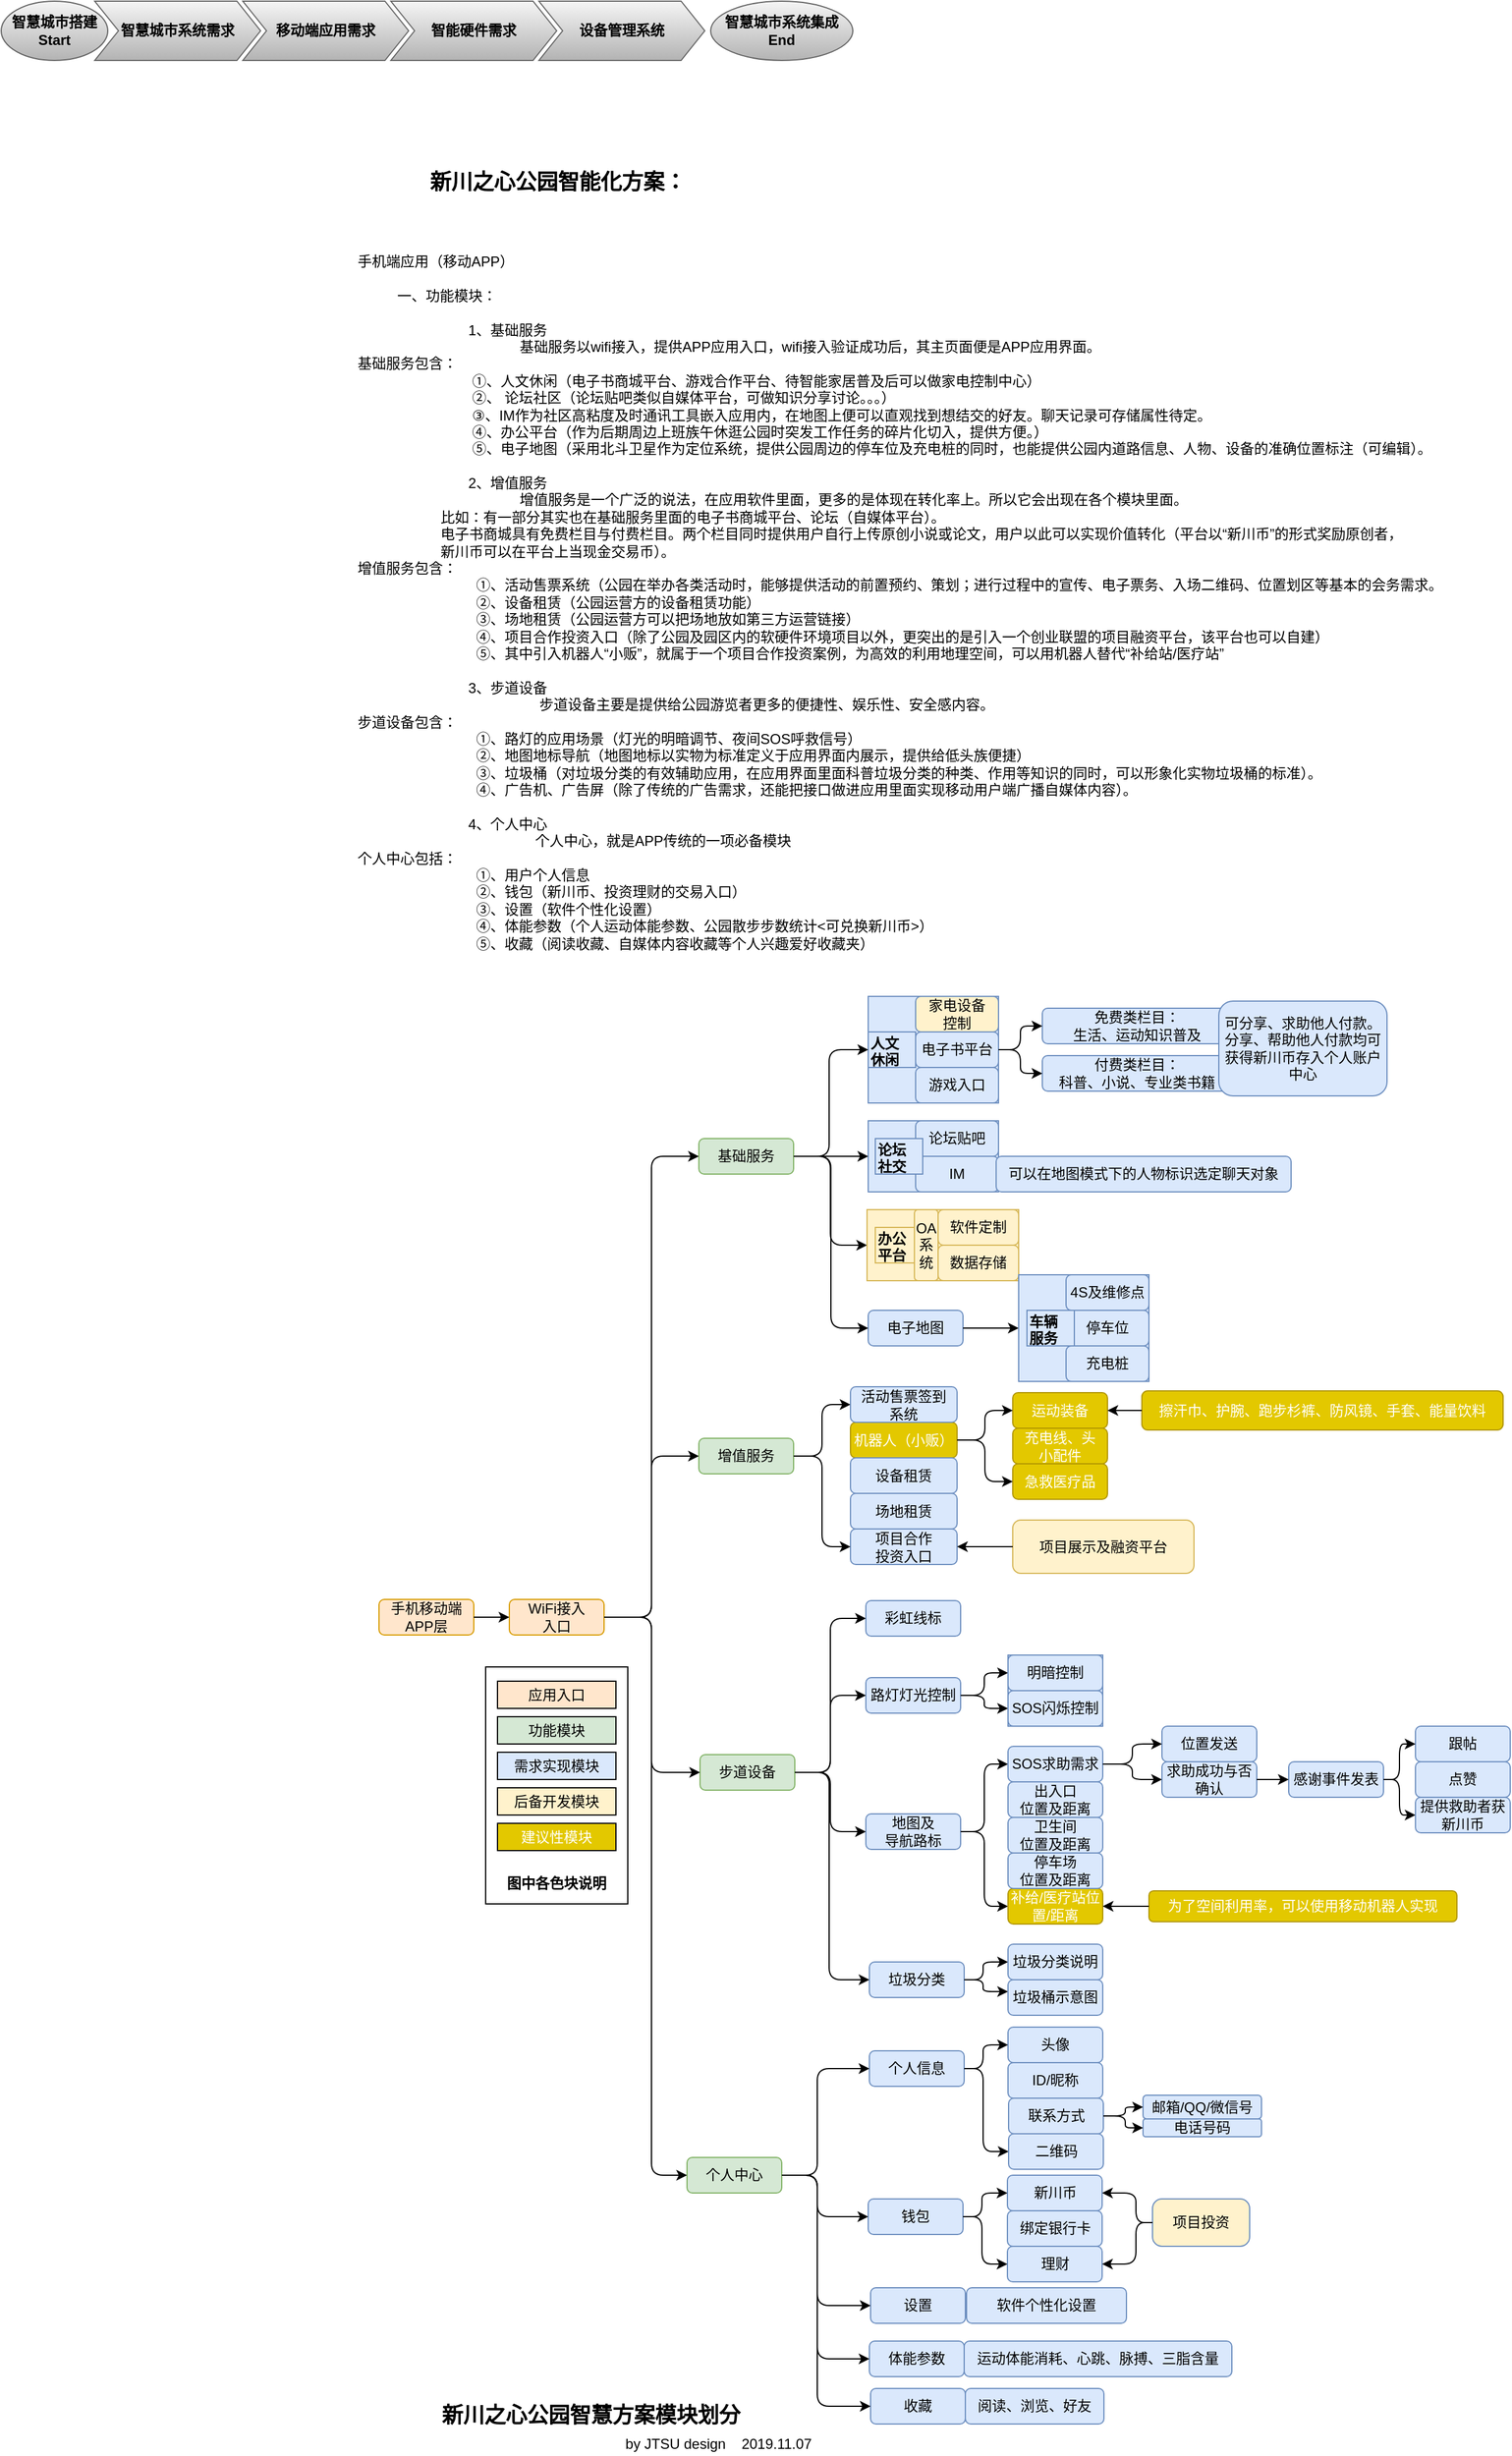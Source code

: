 <mxfile version="12.2.3" type="github" pages="1">
  <diagram id="2-s52XxxqH5pHmpuHVTB" name="Page-1">
    <mxGraphModel dx="1379" dy="2541" grid="1" gridSize="10" guides="1" tooltips="1" connect="1" arrows="1" fold="1" page="1" pageScale="1" pageWidth="827" pageHeight="1169" math="0" shadow="0">
      <root>
        <mxCell id="0"/>
        <mxCell id="1" parent="0"/>
        <mxCell id="LwILsAwkkBon8N4FL6sR-122" value="" style="rounded=0;whiteSpace=wrap;html=1;strokeWidth=1;fillColor=#FFFFFF;" parent="1" vertex="1">
          <mxGeometry x="210" y="336" width="120" height="200" as="geometry"/>
        </mxCell>
        <mxCell id="LwILsAwkkBon8N4FL6sR-1" value="步道设备" style="rounded=1;whiteSpace=wrap;html=1;fillColor=#d5e8d4;strokeColor=#82b366;" parent="1" vertex="1">
          <mxGeometry x="391" y="410" width="80" height="30" as="geometry"/>
        </mxCell>
        <mxCell id="LwILsAwkkBon8N4FL6sR-2" value="路灯灯光控制" style="rounded=1;whiteSpace=wrap;html=1;fillColor=#dae8fc;strokeColor=#6c8ebf;" parent="1" vertex="1">
          <mxGeometry x="531" y="345" width="80" height="30" as="geometry"/>
        </mxCell>
        <mxCell id="LwILsAwkkBon8N4FL6sR-3" value="彩虹线标" style="rounded=1;whiteSpace=wrap;html=1;fillColor=#dae8fc;strokeColor=#6c8ebf;" parent="1" vertex="1">
          <mxGeometry x="531" y="280" width="80" height="30" as="geometry"/>
        </mxCell>
        <mxCell id="LwILsAwkkBon8N4FL6sR-5" value="地图及&lt;br&gt;导航路标" style="rounded=1;whiteSpace=wrap;html=1;fillColor=#dae8fc;strokeColor=#6c8ebf;" parent="1" vertex="1">
          <mxGeometry x="531" y="460" width="80" height="30" as="geometry"/>
        </mxCell>
        <mxCell id="LwILsAwkkBon8N4FL6sR-17" value="" style="edgeStyle=elbowEdgeStyle;elbow=horizontal;endArrow=classic;html=1;entryX=0;entryY=0.5;entryDx=0;entryDy=0;exitX=1;exitY=0.5;exitDx=0;exitDy=0;" parent="1" source="LwILsAwkkBon8N4FL6sR-1" target="LwILsAwkkBon8N4FL6sR-3" edge="1">
          <mxGeometry width="50" height="50" relative="1" as="geometry">
            <mxPoint x="481" y="400" as="sourcePoint"/>
            <mxPoint x="531" y="350" as="targetPoint"/>
          </mxGeometry>
        </mxCell>
        <mxCell id="LwILsAwkkBon8N4FL6sR-18" value="" style="edgeStyle=elbowEdgeStyle;elbow=horizontal;endArrow=classic;html=1;entryX=0;entryY=0.5;entryDx=0;entryDy=0;exitX=1;exitY=0.5;exitDx=0;exitDy=0;" parent="1" source="LwILsAwkkBon8N4FL6sR-1" target="LwILsAwkkBon8N4FL6sR-4" edge="1">
          <mxGeometry width="50" height="50" relative="1" as="geometry">
            <mxPoint x="481" y="385" as="sourcePoint"/>
            <mxPoint x="541" y="305" as="targetPoint"/>
            <Array as="points">
              <mxPoint x="500" y="500"/>
            </Array>
          </mxGeometry>
        </mxCell>
        <mxCell id="LwILsAwkkBon8N4FL6sR-19" value="" style="edgeStyle=elbowEdgeStyle;elbow=horizontal;endArrow=classic;html=1;entryX=0;entryY=0.5;entryDx=0;entryDy=0;exitX=1;exitY=0.5;exitDx=0;exitDy=0;" parent="1" source="LwILsAwkkBon8N4FL6sR-1" target="LwILsAwkkBon8N4FL6sR-2" edge="1">
          <mxGeometry width="50" height="50" relative="1" as="geometry">
            <mxPoint x="491" y="395" as="sourcePoint"/>
            <mxPoint x="551" y="315" as="targetPoint"/>
          </mxGeometry>
        </mxCell>
        <mxCell id="LwILsAwkkBon8N4FL6sR-20" value="" style="edgeStyle=elbowEdgeStyle;elbow=horizontal;endArrow=classic;html=1;entryX=0;entryY=0.5;entryDx=0;entryDy=0;exitX=1;exitY=0.5;exitDx=0;exitDy=0;" parent="1" source="LwILsAwkkBon8N4FL6sR-1" target="LwILsAwkkBon8N4FL6sR-5" edge="1">
          <mxGeometry width="50" height="50" relative="1" as="geometry">
            <mxPoint x="501" y="405" as="sourcePoint"/>
            <mxPoint x="561" y="325" as="targetPoint"/>
            <Array as="points">
              <mxPoint x="501" y="450"/>
            </Array>
          </mxGeometry>
        </mxCell>
        <mxCell id="LwILsAwkkBon8N4FL6sR-21" value="" style="edgeStyle=elbowEdgeStyle;elbow=horizontal;endArrow=classic;html=1;entryX=0;entryY=0.5;entryDx=0;entryDy=0;exitX=1;exitY=0.5;exitDx=0;exitDy=0;fillColor=#dae8fc;strokeColor=#000000;" parent="1" source="LwILsAwkkBon8N4FL6sR-2" target="LwILsAwkkBon8N4FL6sR-7" edge="1">
          <mxGeometry width="50" height="50" relative="1" as="geometry">
            <mxPoint x="511" y="415" as="sourcePoint"/>
            <mxPoint x="571" y="335" as="targetPoint"/>
          </mxGeometry>
        </mxCell>
        <mxCell id="LwILsAwkkBon8N4FL6sR-22" value="" style="edgeStyle=elbowEdgeStyle;elbow=horizontal;endArrow=classic;html=1;entryX=0;entryY=0.5;entryDx=0;entryDy=0;exitX=1;exitY=0.5;exitDx=0;exitDy=0;fillColor=#dae8fc;strokeColor=#000000;" parent="1" source="LwILsAwkkBon8N4FL6sR-2" target="LwILsAwkkBon8N4FL6sR-8" edge="1">
          <mxGeometry width="50" height="50" relative="1" as="geometry">
            <mxPoint x="521" y="425" as="sourcePoint"/>
            <mxPoint x="581" y="345" as="targetPoint"/>
          </mxGeometry>
        </mxCell>
        <mxCell id="LwILsAwkkBon8N4FL6sR-26" value="" style="edgeStyle=elbowEdgeStyle;elbow=horizontal;endArrow=classic;html=1;entryX=0;entryY=0.5;entryDx=0;entryDy=0;exitX=1;exitY=0.5;exitDx=0;exitDy=0;fillColor=#dae8fc;strokeColor=#000000;" parent="1" source="LwILsAwkkBon8N4FL6sR-5" target="LwILsAwkkBon8N4FL6sR-35" edge="1">
          <mxGeometry width="50" height="50" relative="1" as="geometry">
            <mxPoint x="481" y="385" as="sourcePoint"/>
            <mxPoint x="541" y="485" as="targetPoint"/>
          </mxGeometry>
        </mxCell>
        <mxCell id="LwILsAwkkBon8N4FL6sR-27" value="" style="edgeStyle=elbowEdgeStyle;elbow=horizontal;endArrow=classic;html=1;exitX=1;exitY=0.5;exitDx=0;exitDy=0;entryX=0;entryY=0.5;entryDx=0;entryDy=0;fillColor=#dae8fc;strokeColor=#000000;" parent="1" source="LwILsAwkkBon8N4FL6sR-5" target="LwILsAwkkBon8N4FL6sR-6" edge="1">
          <mxGeometry width="50" height="50" relative="1" as="geometry">
            <mxPoint x="491" y="395" as="sourcePoint"/>
            <mxPoint x="611" y="560" as="targetPoint"/>
          </mxGeometry>
        </mxCell>
        <mxCell id="LwILsAwkkBon8N4FL6sR-34" value="" style="group;fillColor=#dae8fc;strokeColor=#6c8ebf;" parent="1" vertex="1" connectable="0">
          <mxGeometry x="651" y="326" width="80" height="60" as="geometry"/>
        </mxCell>
        <mxCell id="LwILsAwkkBon8N4FL6sR-7" value="明暗控制" style="rounded=1;whiteSpace=wrap;html=1;fillColor=#dae8fc;strokeColor=#6c8ebf;" parent="LwILsAwkkBon8N4FL6sR-34" vertex="1">
          <mxGeometry width="80" height="30" as="geometry"/>
        </mxCell>
        <mxCell id="LwILsAwkkBon8N4FL6sR-8" value="SOS闪烁控制" style="rounded=1;whiteSpace=wrap;html=1;fillColor=#dae8fc;strokeColor=#6c8ebf;" parent="LwILsAwkkBon8N4FL6sR-34" vertex="1">
          <mxGeometry y="30" width="80" height="30" as="geometry"/>
        </mxCell>
        <mxCell id="LwILsAwkkBon8N4FL6sR-35" value="SOS求助需求" style="rounded=1;whiteSpace=wrap;html=1;fillColor=#dae8fc;strokeColor=#6c8ebf;" parent="1" vertex="1">
          <mxGeometry x="651" y="403" width="80" height="30" as="geometry"/>
        </mxCell>
        <mxCell id="LwILsAwkkBon8N4FL6sR-37" value="位置发送" style="rounded=1;whiteSpace=wrap;html=1;fillColor=#dae8fc;strokeColor=#6c8ebf;" parent="1" vertex="1">
          <mxGeometry x="781" y="386" width="80" height="30" as="geometry"/>
        </mxCell>
        <mxCell id="LwILsAwkkBon8N4FL6sR-39" value="求助成功与否确认" style="rounded=1;whiteSpace=wrap;html=1;fillColor=#dae8fc;strokeColor=#6c8ebf;" parent="1" vertex="1">
          <mxGeometry x="781" y="416" width="80" height="30" as="geometry"/>
        </mxCell>
        <mxCell id="LwILsAwkkBon8N4FL6sR-40" value="感谢事件发表" style="rounded=1;whiteSpace=wrap;html=1;fillColor=#dae8fc;strokeColor=#6c8ebf;" parent="1" vertex="1">
          <mxGeometry x="888" y="416" width="80" height="30" as="geometry"/>
        </mxCell>
        <mxCell id="LwILsAwkkBon8N4FL6sR-42" value="" style="edgeStyle=elbowEdgeStyle;elbow=horizontal;endArrow=classic;html=1;entryX=0;entryY=0.5;entryDx=0;entryDy=0;exitX=1;exitY=0.5;exitDx=0;exitDy=0;fillColor=#dae8fc;strokeColor=#000000;" parent="1" source="LwILsAwkkBon8N4FL6sR-35" target="LwILsAwkkBon8N4FL6sR-37" edge="1">
          <mxGeometry width="50" height="50" relative="1" as="geometry">
            <mxPoint x="621" y="485" as="sourcePoint"/>
            <mxPoint x="661" y="428" as="targetPoint"/>
          </mxGeometry>
        </mxCell>
        <mxCell id="LwILsAwkkBon8N4FL6sR-43" value="" style="edgeStyle=elbowEdgeStyle;elbow=horizontal;endArrow=classic;html=1;entryX=0;entryY=0.5;entryDx=0;entryDy=0;exitX=1;exitY=0.5;exitDx=0;exitDy=0;fillColor=#dae8fc;strokeColor=#000000;" parent="1" source="LwILsAwkkBon8N4FL6sR-35" target="LwILsAwkkBon8N4FL6sR-39" edge="1">
          <mxGeometry width="50" height="50" relative="1" as="geometry">
            <mxPoint x="741" y="428" as="sourcePoint"/>
            <mxPoint x="791" y="411" as="targetPoint"/>
          </mxGeometry>
        </mxCell>
        <mxCell id="LwILsAwkkBon8N4FL6sR-44" value="" style="edgeStyle=elbowEdgeStyle;elbow=horizontal;endArrow=classic;html=1;entryX=0;entryY=0.5;entryDx=0;entryDy=0;exitX=1;exitY=0.5;exitDx=0;exitDy=0;fillColor=#dae8fc;strokeColor=#000000;" parent="1" source="LwILsAwkkBon8N4FL6sR-39" target="LwILsAwkkBon8N4FL6sR-40" edge="1">
          <mxGeometry width="50" height="50" relative="1" as="geometry">
            <mxPoint x="741" y="428" as="sourcePoint"/>
            <mxPoint x="791" y="411" as="targetPoint"/>
          </mxGeometry>
        </mxCell>
        <mxCell id="LwILsAwkkBon8N4FL6sR-45" value="跟帖" style="rounded=1;whiteSpace=wrap;html=1;fillColor=#dae8fc;strokeColor=#6c8ebf;" parent="1" vertex="1">
          <mxGeometry x="995" y="386" width="80" height="30" as="geometry"/>
        </mxCell>
        <mxCell id="LwILsAwkkBon8N4FL6sR-46" value="点赞" style="rounded=1;whiteSpace=wrap;html=1;fillColor=#dae8fc;strokeColor=#6c8ebf;" parent="1" vertex="1">
          <mxGeometry x="995" y="416" width="80" height="30" as="geometry"/>
        </mxCell>
        <mxCell id="LwILsAwkkBon8N4FL6sR-47" value="" style="edgeStyle=elbowEdgeStyle;elbow=horizontal;endArrow=classic;html=1;entryX=0;entryY=0.5;entryDx=0;entryDy=0;exitX=1;exitY=0.5;exitDx=0;exitDy=0;fillColor=#dae8fc;strokeColor=#000000;" parent="1" source="LwILsAwkkBon8N4FL6sR-40" target="LwILsAwkkBon8N4FL6sR-45" edge="1">
          <mxGeometry width="50" height="50" relative="1" as="geometry">
            <mxPoint x="741" y="428" as="sourcePoint"/>
            <mxPoint x="791" y="411" as="targetPoint"/>
          </mxGeometry>
        </mxCell>
        <mxCell id="LwILsAwkkBon8N4FL6sR-48" value="" style="edgeStyle=elbowEdgeStyle;elbow=horizontal;endArrow=classic;html=1;entryX=0;entryY=0.5;entryDx=0;entryDy=0;exitX=1;exitY=0.5;exitDx=0;exitDy=0;fillColor=#dae8fc;strokeColor=#000000;" parent="1" source="LwILsAwkkBon8N4FL6sR-40" target="eiFVLKPzPBYqy_9kB0jC-6" edge="1">
          <mxGeometry width="50" height="50" relative="1" as="geometry">
            <mxPoint x="981" y="441" as="sourcePoint"/>
            <mxPoint x="1031" y="425" as="targetPoint"/>
          </mxGeometry>
        </mxCell>
        <mxCell id="LwILsAwkkBon8N4FL6sR-49" value="WiFi接入&lt;br&gt;入口" style="rounded=1;whiteSpace=wrap;html=1;fillColor=#FFE6CC;strokeColor=#d79b00;" parent="1" vertex="1">
          <mxGeometry x="230" y="279" width="80" height="30" as="geometry"/>
        </mxCell>
        <mxCell id="LwILsAwkkBon8N4FL6sR-55" value="基础服务" style="rounded=1;whiteSpace=wrap;html=1;fillColor=#D5E8D4;strokeColor=#82b366;" parent="1" vertex="1">
          <mxGeometry x="390" y="-110" width="80" height="30" as="geometry"/>
        </mxCell>
        <mxCell id="LwILsAwkkBon8N4FL6sR-56" value="增值服务" style="rounded=1;whiteSpace=wrap;html=1;fillColor=#d5e8d4;strokeColor=#82b366;" parent="1" vertex="1">
          <mxGeometry x="390" y="143" width="80" height="30" as="geometry"/>
        </mxCell>
        <mxCell id="LwILsAwkkBon8N4FL6sR-58" value="运动装备" style="rounded=1;whiteSpace=wrap;html=1;fillColor=#e3c800;strokeColor=#B09500;fontColor=#ffffff;" parent="1" vertex="1">
          <mxGeometry x="655" y="104.5" width="80" height="30" as="geometry"/>
        </mxCell>
        <mxCell id="LwILsAwkkBon8N4FL6sR-61" value="电子地图" style="rounded=1;whiteSpace=wrap;html=1;fillColor=#dae8fc;strokeColor=#6c8ebf;" parent="1" vertex="1">
          <mxGeometry x="533" y="35" width="80" height="30" as="geometry"/>
        </mxCell>
        <mxCell id="LwILsAwkkBon8N4FL6sR-62" value="机器人（小贩）" style="rounded=1;whiteSpace=wrap;html=1;fillColor=#e3c800;strokeColor=#B09500;fontColor=#ffffff;" parent="1" vertex="1">
          <mxGeometry x="518" y="129.5" width="90" height="30" as="geometry"/>
        </mxCell>
        <mxCell id="LwILsAwkkBon8N4FL6sR-67" value="" style="group;fillColor=#dae8fc;strokeColor=#6c8ebf;" parent="1" vertex="1" connectable="0">
          <mxGeometry x="533" y="-200" width="110" height="60" as="geometry"/>
        </mxCell>
        <mxCell id="LwILsAwkkBon8N4FL6sR-65" value="" style="rounded=0;whiteSpace=wrap;html=1;strokeWidth=1;fillColor=#dae8fc;strokeColor=#6c8ebf;" parent="LwILsAwkkBon8N4FL6sR-67" vertex="1">
          <mxGeometry y="-30" width="110" height="90" as="geometry"/>
        </mxCell>
        <mxCell id="LwILsAwkkBon8N4FL6sR-63" value="电子书平台" style="rounded=1;whiteSpace=wrap;html=1;fillColor=#dae8fc;strokeColor=#6c8ebf;" parent="LwILsAwkkBon8N4FL6sR-67" vertex="1">
          <mxGeometry x="40" width="70" height="30" as="geometry"/>
        </mxCell>
        <mxCell id="LwILsAwkkBon8N4FL6sR-64" value="游戏入口" style="rounded=1;whiteSpace=wrap;html=1;fillColor=#dae8fc;strokeColor=#6c8ebf;" parent="LwILsAwkkBon8N4FL6sR-67" vertex="1">
          <mxGeometry x="40" y="30" width="70" height="30" as="geometry"/>
        </mxCell>
        <mxCell id="LwILsAwkkBon8N4FL6sR-66" value="&lt;b&gt;人文&lt;br&gt;休闲&lt;/b&gt;" style="text;html=1;resizable=0;points=[];autosize=1;align=left;verticalAlign=top;spacingTop=-4;fillColor=#dae8fc;strokeColor=#6c8ebf;" parent="LwILsAwkkBon8N4FL6sR-67" vertex="1">
          <mxGeometry width="40" height="30" as="geometry"/>
        </mxCell>
        <mxCell id="eiFVLKPzPBYqy_9kB0jC-5" value="家电设备&lt;br&gt;控制" style="rounded=1;whiteSpace=wrap;html=1;fillColor=#FFF2CC;strokeColor=#6c8ebf;" parent="LwILsAwkkBon8N4FL6sR-67" vertex="1">
          <mxGeometry x="40" y="-30" width="70" height="30" as="geometry"/>
        </mxCell>
        <mxCell id="LwILsAwkkBon8N4FL6sR-68" value="" style="edgeStyle=elbowEdgeStyle;elbow=horizontal;endArrow=classic;html=1;entryX=0;entryY=0.5;entryDx=0;entryDy=0;exitX=1;exitY=0.5;exitDx=0;exitDy=0;" parent="1" source="LwILsAwkkBon8N4FL6sR-55" target="LwILsAwkkBon8N4FL6sR-65" edge="1">
          <mxGeometry width="50" height="50" relative="1" as="geometry">
            <mxPoint x="613" y="-125" as="sourcePoint"/>
            <mxPoint x="390" y="-200" as="targetPoint"/>
            <Array as="points">
              <mxPoint x="500" y="-120"/>
            </Array>
          </mxGeometry>
        </mxCell>
        <mxCell id="LwILsAwkkBon8N4FL6sR-69" value="免费类栏目：&lt;br&gt;生活、运动知识普及" style="rounded=1;whiteSpace=wrap;html=1;fillColor=#dae8fc;strokeColor=#6c8ebf;" parent="1" vertex="1">
          <mxGeometry x="680" y="-220" width="160" height="30" as="geometry"/>
        </mxCell>
        <mxCell id="LwILsAwkkBon8N4FL6sR-75" value="" style="edgeStyle=elbowEdgeStyle;elbow=horizontal;endArrow=classic;html=1;entryX=0;entryY=0.5;entryDx=0;entryDy=0;exitX=1;exitY=0.5;exitDx=0;exitDy=0;fillColor=#dae8fc;strokeColor=#000000;" parent="1" source="LwILsAwkkBon8N4FL6sR-61" target="LwILsAwkkBon8N4FL6sR-71" edge="1">
          <mxGeometry width="50" height="50" relative="1" as="geometry">
            <mxPoint x="673" y="811" as="sourcePoint"/>
            <mxPoint x="720" y="811" as="targetPoint"/>
          </mxGeometry>
        </mxCell>
        <mxCell id="LwILsAwkkBon8N4FL6sR-76" value="" style="edgeStyle=elbowEdgeStyle;elbow=horizontal;endArrow=classic;html=1;entryX=0;entryY=0.5;entryDx=0;entryDy=0;exitX=1;exitY=0.5;exitDx=0;exitDy=0;" parent="1" source="LwILsAwkkBon8N4FL6sR-49" target="LwILsAwkkBon8N4FL6sR-55" edge="1">
          <mxGeometry width="50" height="50" relative="1" as="geometry">
            <mxPoint x="633" y="-105" as="sourcePoint"/>
            <mxPoint x="680" y="-105" as="targetPoint"/>
            <Array as="points">
              <mxPoint x="350" y="90"/>
            </Array>
          </mxGeometry>
        </mxCell>
        <mxCell id="LwILsAwkkBon8N4FL6sR-77" value="" style="edgeStyle=elbowEdgeStyle;elbow=horizontal;endArrow=classic;html=1;entryX=0;entryY=0.5;entryDx=0;entryDy=0;exitX=1;exitY=0.5;exitDx=0;exitDy=0;" parent="1" source="LwILsAwkkBon8N4FL6sR-49" target="LwILsAwkkBon8N4FL6sR-56" edge="1">
          <mxGeometry width="50" height="50" relative="1" as="geometry">
            <mxPoint x="340" y="5" as="sourcePoint"/>
            <mxPoint x="400" y="-85" as="targetPoint"/>
          </mxGeometry>
        </mxCell>
        <mxCell id="LwILsAwkkBon8N4FL6sR-6" value="补给/医疗站位置/距离" style="rounded=1;whiteSpace=wrap;html=1;fillColor=#E3C800;strokeColor=#B09500;fontColor=#ffffff;" parent="1" vertex="1">
          <mxGeometry x="651" y="523" width="80" height="30" as="geometry"/>
        </mxCell>
        <mxCell id="LwILsAwkkBon8N4FL6sR-23" value="卫生间&lt;br&gt;位置及距离" style="rounded=1;whiteSpace=wrap;html=1;fillColor=#dae8fc;strokeColor=#6c8ebf;" parent="1" vertex="1">
          <mxGeometry x="651" y="463" width="80" height="30" as="geometry"/>
        </mxCell>
        <mxCell id="LwILsAwkkBon8N4FL6sR-24" value="出入口&lt;br&gt;位置及距离" style="rounded=1;whiteSpace=wrap;html=1;fillColor=#dae8fc;strokeColor=#6c8ebf;" parent="1" vertex="1">
          <mxGeometry x="651" y="433" width="80" height="30" as="geometry"/>
        </mxCell>
        <mxCell id="LwILsAwkkBon8N4FL6sR-25" value="停车场&lt;br&gt;位置及距离" style="rounded=1;whiteSpace=wrap;html=1;fillColor=#dae8fc;strokeColor=#6c8ebf;" parent="1" vertex="1">
          <mxGeometry x="651" y="493" width="80" height="30" as="geometry"/>
        </mxCell>
        <mxCell id="LwILsAwkkBon8N4FL6sR-78" value="为了空间利用率，可以使用移动机器人实现" style="rounded=1;whiteSpace=wrap;html=1;fillColor=#e3c800;strokeColor=#B09500;fontColor=#ffffff;" parent="1" vertex="1">
          <mxGeometry x="770" y="525" width="260" height="26" as="geometry"/>
        </mxCell>
        <mxCell id="LwILsAwkkBon8N4FL6sR-79" value="" style="edgeStyle=elbowEdgeStyle;elbow=horizontal;endArrow=classic;html=1;entryX=1;entryY=0.5;entryDx=0;entryDy=0;exitX=0;exitY=0.5;exitDx=0;exitDy=0;fillColor=#dae8fc;strokeColor=#000000;" parent="1" source="LwILsAwkkBon8N4FL6sR-78" target="LwILsAwkkBon8N4FL6sR-6" edge="1">
          <mxGeometry width="50" height="50" relative="1" as="geometry">
            <mxPoint x="774" y="715" as="sourcePoint"/>
            <mxPoint x="821" y="715" as="targetPoint"/>
          </mxGeometry>
        </mxCell>
        <mxCell id="LwILsAwkkBon8N4FL6sR-80" value="设备租赁" style="rounded=1;whiteSpace=wrap;html=1;fillColor=#dae8fc;strokeColor=#6c8ebf;" parent="1" vertex="1">
          <mxGeometry x="518" y="159.5" width="90" height="30" as="geometry"/>
        </mxCell>
        <mxCell id="LwILsAwkkBon8N4FL6sR-81" value="场地租赁" style="rounded=1;whiteSpace=wrap;html=1;fillColor=#DAE8FC;strokeColor=#6c8ebf;" parent="1" vertex="1">
          <mxGeometry x="518" y="189.5" width="90" height="30" as="geometry"/>
        </mxCell>
        <mxCell id="LwILsAwkkBon8N4FL6sR-82" value="项目合作&lt;br&gt;投资入口" style="rounded=1;whiteSpace=wrap;html=1;fillColor=#dae8fc;strokeColor=#6c8ebf;" parent="1" vertex="1">
          <mxGeometry x="518" y="219.5" width="90" height="30" as="geometry"/>
        </mxCell>
        <mxCell id="LwILsAwkkBon8N4FL6sR-83" value="付费类栏目：&lt;br&gt;科普、小说、专业类书籍" style="rounded=1;whiteSpace=wrap;html=1;fillColor=#dae8fc;strokeColor=#6c8ebf;" parent="1" vertex="1">
          <mxGeometry x="680" y="-180" width="160" height="30" as="geometry"/>
        </mxCell>
        <mxCell id="LwILsAwkkBon8N4FL6sR-84" value="" style="edgeStyle=elbowEdgeStyle;elbow=horizontal;endArrow=classic;html=1;entryX=0;entryY=0.5;entryDx=0;entryDy=0;exitX=1;exitY=0.5;exitDx=0;exitDy=0;fillColor=#dae8fc;strokeColor=#000000;" parent="1" source="LwILsAwkkBon8N4FL6sR-63" target="LwILsAwkkBon8N4FL6sR-69" edge="1">
          <mxGeometry width="50" height="50" relative="1" as="geometry">
            <mxPoint x="503" y="-115" as="sourcePoint"/>
            <mxPoint x="550" y="-115" as="targetPoint"/>
          </mxGeometry>
        </mxCell>
        <mxCell id="LwILsAwkkBon8N4FL6sR-85" value="" style="edgeStyle=elbowEdgeStyle;elbow=horizontal;endArrow=classic;html=1;entryX=0;entryY=0.5;entryDx=0;entryDy=0;exitX=1;exitY=0.5;exitDx=0;exitDy=0;fillColor=#dae8fc;strokeColor=#000000;" parent="1" source="LwILsAwkkBon8N4FL6sR-63" target="LwILsAwkkBon8N4FL6sR-83" edge="1">
          <mxGeometry width="50" height="50" relative="1" as="geometry">
            <mxPoint x="660" y="-130" as="sourcePoint"/>
            <mxPoint x="700" y="-145" as="targetPoint"/>
          </mxGeometry>
        </mxCell>
        <mxCell id="LwILsAwkkBon8N4FL6sR-86" value="充电线、头&lt;br&gt;小配件" style="rounded=1;whiteSpace=wrap;html=1;fillColor=#e3c800;strokeColor=#B09500;fontColor=#ffffff;" parent="1" vertex="1">
          <mxGeometry x="655" y="134.5" width="80" height="30" as="geometry"/>
        </mxCell>
        <mxCell id="LwILsAwkkBon8N4FL6sR-87" value="急救医疗品" style="rounded=1;whiteSpace=wrap;html=1;fillColor=#e3c800;strokeColor=#B09500;fontColor=#ffffff;" parent="1" vertex="1">
          <mxGeometry x="655" y="164.5" width="80" height="30" as="geometry"/>
        </mxCell>
        <mxCell id="LwILsAwkkBon8N4FL6sR-88" value="擦汗巾、护腕、跑步杉裤、防风镜、手套、能量饮料" style="rounded=1;whiteSpace=wrap;html=1;fillColor=#e3c800;strokeColor=#B09500;fontColor=#ffffff;" parent="1" vertex="1">
          <mxGeometry x="764" y="103" width="305" height="33" as="geometry"/>
        </mxCell>
        <mxCell id="LwILsAwkkBon8N4FL6sR-89" value="" style="edgeStyle=elbowEdgeStyle;elbow=horizontal;endArrow=classic;html=1;exitX=0;exitY=0.5;exitDx=0;exitDy=0;entryX=1;entryY=0.5;entryDx=0;entryDy=0;fillColor=#dae8fc;strokeColor=#000000;" parent="1" source="LwILsAwkkBon8N4FL6sR-88" target="LwILsAwkkBon8N4FL6sR-58" edge="1">
          <mxGeometry width="50" height="50" relative="1" as="geometry">
            <mxPoint x="338" y="89.5" as="sourcePoint"/>
            <mxPoint x="768" y="196.5" as="targetPoint"/>
          </mxGeometry>
        </mxCell>
        <mxCell id="LwILsAwkkBon8N4FL6sR-90" value="" style="edgeStyle=elbowEdgeStyle;elbow=horizontal;endArrow=classic;html=1;entryX=0;entryY=0.5;entryDx=0;entryDy=0;exitX=1;exitY=0.5;exitDx=0;exitDy=0;" parent="1" source="LwILsAwkkBon8N4FL6sR-56" target="LwILsAwkkBon8N4FL6sR-114" edge="1">
          <mxGeometry width="50" height="50" relative="1" as="geometry">
            <mxPoint x="350" y="83" as="sourcePoint"/>
            <mxPoint x="410" y="178" as="targetPoint"/>
          </mxGeometry>
        </mxCell>
        <mxCell id="LwILsAwkkBon8N4FL6sR-91" value="" style="edgeStyle=elbowEdgeStyle;elbow=horizontal;endArrow=classic;html=1;entryX=0;entryY=0.5;entryDx=0;entryDy=0;exitX=1;exitY=0.5;exitDx=0;exitDy=0;" parent="1" source="LwILsAwkkBon8N4FL6sR-56" target="LwILsAwkkBon8N4FL6sR-82" edge="1">
          <mxGeometry width="50" height="50" relative="1" as="geometry">
            <mxPoint x="360" y="93" as="sourcePoint"/>
            <mxPoint x="420" y="188" as="targetPoint"/>
          </mxGeometry>
        </mxCell>
        <mxCell id="LwILsAwkkBon8N4FL6sR-93" value="" style="edgeStyle=elbowEdgeStyle;elbow=horizontal;endArrow=classic;html=1;entryX=0;entryY=0.5;entryDx=0;entryDy=0;exitX=1;exitY=0.5;exitDx=0;exitDy=0;" parent="1" source="LwILsAwkkBon8N4FL6sR-55" target="LwILsAwkkBon8N4FL6sR-61" edge="1">
          <mxGeometry width="50" height="50" relative="1" as="geometry">
            <mxPoint x="480" y="-85" as="sourcePoint"/>
            <mxPoint x="543" y="-115" as="targetPoint"/>
          </mxGeometry>
        </mxCell>
        <mxCell id="LwILsAwkkBon8N4FL6sR-94" value="" style="edgeStyle=elbowEdgeStyle;elbow=horizontal;endArrow=classic;html=1;entryX=0;entryY=0.5;entryDx=0;entryDy=0;exitX=1;exitY=0.5;exitDx=0;exitDy=0;fillColor=#dae8fc;strokeColor=#000000;" parent="1" source="LwILsAwkkBon8N4FL6sR-62" target="LwILsAwkkBon8N4FL6sR-58" edge="1">
          <mxGeometry width="50" height="50" relative="1" as="geometry">
            <mxPoint x="488" y="9.5" as="sourcePoint"/>
            <mxPoint x="551" y="-20.5" as="targetPoint"/>
          </mxGeometry>
        </mxCell>
        <mxCell id="LwILsAwkkBon8N4FL6sR-95" value="" style="edgeStyle=elbowEdgeStyle;elbow=horizontal;endArrow=classic;html=1;entryX=0;entryY=0.5;entryDx=0;entryDy=0;exitX=1;exitY=0.5;exitDx=0;exitDy=0;fillColor=#dae8fc;strokeColor=#000000;" parent="1" source="LwILsAwkkBon8N4FL6sR-62" target="LwILsAwkkBon8N4FL6sR-87" edge="1">
          <mxGeometry width="50" height="50" relative="1" as="geometry">
            <mxPoint x="498" y="19.5" as="sourcePoint"/>
            <mxPoint x="561" y="-10.5" as="targetPoint"/>
          </mxGeometry>
        </mxCell>
        <mxCell id="LwILsAwkkBon8N4FL6sR-96" value="" style="group;fillColor=#dae8fc;strokeColor=#6c8ebf;" parent="1" vertex="1" connectable="0">
          <mxGeometry x="533" y="-125" width="110" height="60" as="geometry"/>
        </mxCell>
        <mxCell id="LwILsAwkkBon8N4FL6sR-97" value="" style="rounded=0;whiteSpace=wrap;html=1;strokeWidth=1;fillColor=#dae8fc;strokeColor=#6c8ebf;" parent="LwILsAwkkBon8N4FL6sR-96" vertex="1">
          <mxGeometry width="110" height="60" as="geometry"/>
        </mxCell>
        <mxCell id="LwILsAwkkBon8N4FL6sR-98" value="论坛贴吧" style="rounded=1;whiteSpace=wrap;html=1;fillColor=#dae8fc;strokeColor=#6c8ebf;" parent="LwILsAwkkBon8N4FL6sR-96" vertex="1">
          <mxGeometry x="40" width="70" height="30" as="geometry"/>
        </mxCell>
        <mxCell id="LwILsAwkkBon8N4FL6sR-99" value="IM" style="rounded=1;whiteSpace=wrap;html=1;fillColor=#dae8fc;strokeColor=#6c8ebf;" parent="LwILsAwkkBon8N4FL6sR-96" vertex="1">
          <mxGeometry x="40" y="30" width="70" height="30" as="geometry"/>
        </mxCell>
        <mxCell id="LwILsAwkkBon8N4FL6sR-100" value="&lt;b&gt;论坛&lt;br&gt;社交&lt;/b&gt;" style="text;html=1;resizable=0;points=[];autosize=1;align=left;verticalAlign=top;spacingTop=-4;fillColor=#dae8fc;strokeColor=#6c8ebf;" parent="LwILsAwkkBon8N4FL6sR-96" vertex="1">
          <mxGeometry x="6" y="15" width="40" height="30" as="geometry"/>
        </mxCell>
        <mxCell id="LwILsAwkkBon8N4FL6sR-101" value="" style="edgeStyle=elbowEdgeStyle;elbow=horizontal;endArrow=classic;html=1;entryX=0;entryY=0.5;entryDx=0;entryDy=0;exitX=1;exitY=0.5;exitDx=0;exitDy=0;" parent="1" source="LwILsAwkkBon8N4FL6sR-55" target="LwILsAwkkBon8N4FL6sR-97" edge="1">
          <mxGeometry width="50" height="50" relative="1" as="geometry">
            <mxPoint x="613" y="-125" as="sourcePoint"/>
            <mxPoint x="670" y="-160" as="targetPoint"/>
          </mxGeometry>
        </mxCell>
        <mxCell id="LwILsAwkkBon8N4FL6sR-102" value="手机移动端APP层" style="rounded=1;whiteSpace=wrap;html=1;fillColor=#ffe6cc;strokeColor=#d79b00;" parent="1" vertex="1">
          <mxGeometry x="120" y="279" width="80" height="30" as="geometry"/>
        </mxCell>
        <mxCell id="LwILsAwkkBon8N4FL6sR-103" value="" style="edgeStyle=elbowEdgeStyle;elbow=horizontal;endArrow=classic;html=1;entryX=0;entryY=0.5;entryDx=0;entryDy=0;exitX=1;exitY=0.5;exitDx=0;exitDy=0;" parent="1" source="LwILsAwkkBon8N4FL6sR-49" target="LwILsAwkkBon8N4FL6sR-1" edge="1">
          <mxGeometry width="50" height="50" relative="1" as="geometry">
            <mxPoint x="390" y="195" as="sourcePoint"/>
            <mxPoint x="450" y="390" as="targetPoint"/>
            <Array as="points">
              <mxPoint x="350" y="330"/>
              <mxPoint x="350" y="210"/>
              <mxPoint x="350" y="158"/>
              <mxPoint x="360" y="80"/>
            </Array>
          </mxGeometry>
        </mxCell>
        <mxCell id="LwILsAwkkBon8N4FL6sR-104" value="" style="edgeStyle=elbowEdgeStyle;elbow=horizontal;endArrow=classic;html=1;entryX=0;entryY=0.5;entryDx=0;entryDy=0;exitX=1;exitY=0.5;exitDx=0;exitDy=0;" parent="1" source="LwILsAwkkBon8N4FL6sR-102" target="LwILsAwkkBon8N4FL6sR-49" edge="1">
          <mxGeometry width="50" height="50" relative="1" as="geometry">
            <mxPoint x="190" y="664" as="sourcePoint"/>
            <mxPoint x="290" y="494" as="targetPoint"/>
            <Array as="points">
              <mxPoint x="210" y="309"/>
              <mxPoint x="180" y="419"/>
              <mxPoint x="230" y="769"/>
            </Array>
          </mxGeometry>
        </mxCell>
        <mxCell id="LwILsAwkkBon8N4FL6sR-110" value="" style="edgeStyle=elbowEdgeStyle;elbow=horizontal;endArrow=classic;html=1;entryX=0;entryY=0.5;entryDx=0;entryDy=0;exitX=1;exitY=0.5;exitDx=0;exitDy=0;" parent="1" source="LwILsAwkkBon8N4FL6sR-55" target="LwILsAwkkBon8N4FL6sR-106" edge="1">
          <mxGeometry width="50" height="50" relative="1" as="geometry">
            <mxPoint x="480" y="-85" as="sourcePoint"/>
            <mxPoint x="543" y="-85" as="targetPoint"/>
          </mxGeometry>
        </mxCell>
        <mxCell id="LwILsAwkkBon8N4FL6sR-112" value="" style="group;fillColor=#fff2cc;strokeColor=#d6b656;" parent="1" vertex="1" connectable="0">
          <mxGeometry x="532" y="-50" width="128" height="60" as="geometry"/>
        </mxCell>
        <mxCell id="LwILsAwkkBon8N4FL6sR-105" value="" style="group;fillColor=#fff2cc;strokeColor=#d6b656;" parent="LwILsAwkkBon8N4FL6sR-112" vertex="1" connectable="0">
          <mxGeometry width="128" height="60" as="geometry"/>
        </mxCell>
        <mxCell id="LwILsAwkkBon8N4FL6sR-106" value="" style="rounded=0;whiteSpace=wrap;html=1;strokeWidth=1;fillColor=#fff2cc;strokeColor=#d6b656;" parent="LwILsAwkkBon8N4FL6sR-105" vertex="1">
          <mxGeometry width="128" height="60" as="geometry"/>
        </mxCell>
        <mxCell id="LwILsAwkkBon8N4FL6sR-107" value="软件定制" style="rounded=1;whiteSpace=wrap;html=1;fillColor=#fff2cc;strokeColor=#d6b656;" parent="LwILsAwkkBon8N4FL6sR-105" vertex="1">
          <mxGeometry x="60" width="68" height="30" as="geometry"/>
        </mxCell>
        <mxCell id="LwILsAwkkBon8N4FL6sR-108" value="数据存储" style="rounded=1;whiteSpace=wrap;html=1;fillColor=#fff2cc;strokeColor=#d6b656;" parent="LwILsAwkkBon8N4FL6sR-105" vertex="1">
          <mxGeometry x="60" y="30" width="68" height="30" as="geometry"/>
        </mxCell>
        <mxCell id="LwILsAwkkBon8N4FL6sR-109" value="&lt;b&gt;办公&lt;br&gt;平台&lt;br&gt;&lt;/b&gt;" style="text;html=1;resizable=0;points=[];autosize=1;align=left;verticalAlign=top;spacingTop=-4;fillColor=#fff2cc;strokeColor=#d6b656;" parent="LwILsAwkkBon8N4FL6sR-105" vertex="1">
          <mxGeometry x="6.982" y="15" width="40" height="30" as="geometry"/>
        </mxCell>
        <mxCell id="LwILsAwkkBon8N4FL6sR-111" value="OA系统" style="rounded=1;whiteSpace=wrap;html=1;strokeWidth=1;fillColor=#fff2cc;strokeColor=#d6b656;" parent="LwILsAwkkBon8N4FL6sR-105" vertex="1">
          <mxGeometry x="40" width="20" height="60" as="geometry"/>
        </mxCell>
        <mxCell id="LwILsAwkkBon8N4FL6sR-4" value="垃圾分类" style="rounded=1;whiteSpace=wrap;html=1;fillColor=#dae8fc;strokeColor=#6c8ebf;" parent="1" vertex="1">
          <mxGeometry x="534" y="585" width="80" height="30" as="geometry"/>
        </mxCell>
        <mxCell id="LwILsAwkkBon8N4FL6sR-30" value="" style="edgeStyle=elbowEdgeStyle;elbow=horizontal;endArrow=classic;html=1;entryX=0;entryY=0.5;entryDx=0;entryDy=0;exitX=1;exitY=0.5;exitDx=0;exitDy=0;fillColor=#dae8fc;strokeColor=#000000;" parent="1" source="LwILsAwkkBon8N4FL6sR-4" target="LwILsAwkkBon8N4FL6sR-28" edge="1">
          <mxGeometry width="50" height="50" relative="1" as="geometry">
            <mxPoint x="634" y="445" as="sourcePoint"/>
            <mxPoint x="674" y="400" as="targetPoint"/>
            <Array as="points">
              <mxPoint x="630" y="590"/>
              <mxPoint x="894" y="635"/>
            </Array>
          </mxGeometry>
        </mxCell>
        <mxCell id="LwILsAwkkBon8N4FL6sR-31" value="" style="edgeStyle=elbowEdgeStyle;elbow=horizontal;endArrow=classic;html=1;exitX=1;exitY=0.5;exitDx=0;exitDy=0;fillColor=#dae8fc;strokeColor=#000000;" parent="1" source="LwILsAwkkBon8N4FL6sR-4" target="LwILsAwkkBon8N4FL6sR-29" edge="1">
          <mxGeometry width="50" height="50" relative="1" as="geometry">
            <mxPoint x="634" y="585" as="sourcePoint"/>
            <mxPoint x="674" y="545" as="targetPoint"/>
            <Array as="points">
              <mxPoint x="630" y="610"/>
              <mxPoint x="854" y="615"/>
            </Array>
          </mxGeometry>
        </mxCell>
        <mxCell id="LwILsAwkkBon8N4FL6sR-28" value="垃圾分类说明" style="rounded=1;whiteSpace=wrap;html=1;fillColor=#dae8fc;strokeColor=#6c8ebf;" parent="1" vertex="1">
          <mxGeometry x="651" y="570" width="80" height="30" as="geometry"/>
        </mxCell>
        <mxCell id="LwILsAwkkBon8N4FL6sR-29" value="垃圾桶示意图" style="rounded=1;whiteSpace=wrap;html=1;fillColor=#dae8fc;strokeColor=#6c8ebf;" parent="1" vertex="1">
          <mxGeometry x="651" y="600" width="80" height="30" as="geometry"/>
        </mxCell>
        <mxCell id="LwILsAwkkBon8N4FL6sR-114" value="活动售票签到&lt;br&gt;系统" style="rounded=1;whiteSpace=wrap;html=1;fillColor=#dae8fc;strokeColor=#6c8ebf;" parent="1" vertex="1">
          <mxGeometry x="518" y="99.5" width="90" height="30" as="geometry"/>
        </mxCell>
        <mxCell id="LwILsAwkkBon8N4FL6sR-115" value="项目展示及融资平台" style="rounded=1;whiteSpace=wrap;html=1;fillColor=#FFF2CC;strokeColor=#d6b656;" parent="1" vertex="1">
          <mxGeometry x="655" y="212" width="153" height="45" as="geometry"/>
        </mxCell>
        <mxCell id="LwILsAwkkBon8N4FL6sR-116" value="" style="edgeStyle=elbowEdgeStyle;elbow=horizontal;endArrow=classic;html=1;entryX=1;entryY=0.5;entryDx=0;entryDy=0;exitX=0;exitY=0.5;exitDx=0;exitDy=0;" parent="1" source="LwILsAwkkBon8N4FL6sR-115" target="LwILsAwkkBon8N4FL6sR-82" edge="1">
          <mxGeometry width="50" height="50" relative="1" as="geometry">
            <mxPoint x="480" y="168" as="sourcePoint"/>
            <mxPoint x="528" y="245" as="targetPoint"/>
          </mxGeometry>
        </mxCell>
        <mxCell id="LwILsAwkkBon8N4FL6sR-117" value="应用入口" style="rounded=0;whiteSpace=wrap;html=1;strokeWidth=1;fillColor=#FFE6CC;" parent="1" vertex="1">
          <mxGeometry x="220" y="348" width="100" height="23" as="geometry"/>
        </mxCell>
        <mxCell id="LwILsAwkkBon8N4FL6sR-118" value="功能模块" style="rounded=0;whiteSpace=wrap;html=1;strokeWidth=1;fillColor=#D5E8D4;" parent="1" vertex="1">
          <mxGeometry x="220" y="378" width="100" height="23" as="geometry"/>
        </mxCell>
        <mxCell id="LwILsAwkkBon8N4FL6sR-119" value="需求实现模块" style="rounded=0;whiteSpace=wrap;html=1;strokeWidth=1;fillColor=#DAE8FC;" parent="1" vertex="1">
          <mxGeometry x="220" y="408" width="100" height="23" as="geometry"/>
        </mxCell>
        <mxCell id="LwILsAwkkBon8N4FL6sR-120" value="后备开发模块" style="rounded=0;whiteSpace=wrap;html=1;strokeWidth=1;fillColor=#FFF2CC;" parent="1" vertex="1">
          <mxGeometry x="220" y="438" width="100" height="23" as="geometry"/>
        </mxCell>
        <mxCell id="LwILsAwkkBon8N4FL6sR-121" value="&lt;font color=&quot;#ffffff&quot;&gt;建议性模块&lt;/font&gt;" style="rounded=0;whiteSpace=wrap;html=1;strokeWidth=1;fillColor=#E3C800;" parent="1" vertex="1">
          <mxGeometry x="220" y="468" width="100" height="23" as="geometry"/>
        </mxCell>
        <mxCell id="LwILsAwkkBon8N4FL6sR-123" value="&lt;b&gt;图中各色块说明&lt;/b&gt;" style="text;html=1;resizable=0;points=[];autosize=1;align=left;verticalAlign=top;spacingTop=-4;" parent="1" vertex="1">
          <mxGeometry x="226" y="509" width="100" height="20" as="geometry"/>
        </mxCell>
        <mxCell id="kl2WUnLB4LefFSO24_DV-1" value="可分享、求助他人付款。&lt;br&gt;分享、帮助他人付款均可获得新川币存入个人账户中心" style="rounded=1;whiteSpace=wrap;html=1;fillColor=#dae8fc;strokeColor=#6c8ebf;" parent="1" vertex="1">
          <mxGeometry x="829" y="-226" width="142" height="80" as="geometry"/>
        </mxCell>
        <mxCell id="kl2WUnLB4LefFSO24_DV-5" value="可以在地图模式下的人物标识选定聊天对象" style="rounded=1;whiteSpace=wrap;html=1;fillColor=#dae8fc;strokeColor=#6c8ebf;" parent="1" vertex="1">
          <mxGeometry x="641" y="-95" width="249" height="30" as="geometry"/>
        </mxCell>
        <mxCell id="eiFVLKPzPBYqy_9kB0jC-2" value="" style="group" parent="1" vertex="1" connectable="0">
          <mxGeometry x="660" y="20" width="110" height="75" as="geometry"/>
        </mxCell>
        <mxCell id="LwILsAwkkBon8N4FL6sR-70" value="" style="group;fillColor=#dae8fc;strokeColor=#6c8ebf;" parent="eiFVLKPzPBYqy_9kB0jC-2" vertex="1" connectable="0">
          <mxGeometry width="110" height="75" as="geometry"/>
        </mxCell>
        <mxCell id="eiFVLKPzPBYqy_9kB0jC-3" value="" style="group" parent="LwILsAwkkBon8N4FL6sR-70" vertex="1" connectable="0">
          <mxGeometry y="-15" width="110" height="90" as="geometry"/>
        </mxCell>
        <mxCell id="LwILsAwkkBon8N4FL6sR-71" value="" style="rounded=0;whiteSpace=wrap;html=1;strokeWidth=1;fillColor=#dae8fc;strokeColor=#6c8ebf;" parent="eiFVLKPzPBYqy_9kB0jC-3" vertex="1">
          <mxGeometry width="110" height="90" as="geometry"/>
        </mxCell>
        <mxCell id="LwILsAwkkBon8N4FL6sR-72" value="停车位" style="rounded=1;whiteSpace=wrap;html=1;fillColor=#dae8fc;strokeColor=#6c8ebf;" parent="eiFVLKPzPBYqy_9kB0jC-3" vertex="1">
          <mxGeometry x="40" y="30" width="70" height="30" as="geometry"/>
        </mxCell>
        <mxCell id="LwILsAwkkBon8N4FL6sR-73" value="充电桩" style="rounded=1;whiteSpace=wrap;html=1;fillColor=#dae8fc;strokeColor=#6c8ebf;" parent="eiFVLKPzPBYqy_9kB0jC-3" vertex="1">
          <mxGeometry x="40" y="60" width="70" height="30" as="geometry"/>
        </mxCell>
        <mxCell id="LwILsAwkkBon8N4FL6sR-74" value="&lt;b&gt;车辆&lt;br&gt;服务&lt;/b&gt;" style="text;html=1;resizable=0;points=[];autosize=1;align=left;verticalAlign=top;spacingTop=-4;fillColor=#dae8fc;strokeColor=#6c8ebf;" parent="eiFVLKPzPBYqy_9kB0jC-3" vertex="1">
          <mxGeometry x="7" y="30" width="40" height="30" as="geometry"/>
        </mxCell>
        <mxCell id="eiFVLKPzPBYqy_9kB0jC-1" value="4S及维修点" style="rounded=1;whiteSpace=wrap;html=1;fillColor=#dae8fc;strokeColor=#6c8ebf;" parent="eiFVLKPzPBYqy_9kB0jC-3" vertex="1">
          <mxGeometry x="40" width="70" height="30" as="geometry"/>
        </mxCell>
        <mxCell id="eiFVLKPzPBYqy_9kB0jC-4" value="&lt;font&gt;&lt;b style=&quot;font-size: 18px&quot;&gt;新川之心公园智慧方案模块划分&lt;/b&gt;&lt;br&gt;&lt;b style=&quot;font-size: 18px&quot;&gt;&amp;nbsp; &amp;nbsp; &amp;nbsp; &amp;nbsp; &amp;nbsp; &amp;nbsp; &amp;nbsp; &amp;nbsp; &amp;nbsp; &amp;nbsp; &amp;nbsp; &amp;nbsp; &amp;nbsp; &amp;nbsp; &amp;nbsp; &amp;nbsp;&lt;/b&gt;&lt;font style=&quot;font-size: 12px&quot;&gt;by JTSU design&amp;nbsp; &amp;nbsp; 2019.11.07&lt;/font&gt;&lt;br&gt;&lt;/font&gt;" style="text;html=1;resizable=0;points=[];autosize=1;align=left;verticalAlign=top;spacingTop=-4;" parent="1" vertex="1">
          <mxGeometry x="171" y="955" width="300" height="40" as="geometry"/>
        </mxCell>
        <mxCell id="eiFVLKPzPBYqy_9kB0jC-6" value="提供救助者获新川币" style="rounded=1;whiteSpace=wrap;html=1;fillColor=#dae8fc;strokeColor=#6c8ebf;" parent="1" vertex="1">
          <mxGeometry x="995" y="446" width="80" height="30" as="geometry"/>
        </mxCell>
        <mxCell id="eiFVLKPzPBYqy_9kB0jC-7" value="&lt;font style=&quot;vertical-align: inherit&quot;&gt;&lt;font style=&quot;vertical-align: inherit&quot;&gt;个人中心&lt;/font&gt;&lt;/font&gt;" style="rounded=1;whiteSpace=wrap;html=1;fillColor=#d5e8d4;strokeColor=#82b366;" parent="1" vertex="1">
          <mxGeometry x="380" y="750" width="80" height="30" as="geometry"/>
        </mxCell>
        <mxCell id="eiFVLKPzPBYqy_9kB0jC-8" value="" style="edgeStyle=elbowEdgeStyle;elbow=horizontal;endArrow=classic;html=1;entryX=0;entryY=0.5;entryDx=0;entryDy=0;exitX=1;exitY=0.5;exitDx=0;exitDy=0;" parent="1" source="LwILsAwkkBon8N4FL6sR-49" target="eiFVLKPzPBYqy_9kB0jC-7" edge="1">
          <mxGeometry width="50" height="50" relative="1" as="geometry">
            <mxPoint x="310" y="168" as="sourcePoint"/>
            <mxPoint x="401" y="435" as="targetPoint"/>
            <Array as="points">
              <mxPoint x="350" y="400"/>
              <mxPoint x="350" y="220"/>
              <mxPoint x="360" y="220"/>
              <mxPoint x="360" y="168"/>
              <mxPoint x="370" y="90"/>
            </Array>
          </mxGeometry>
        </mxCell>
        <mxCell id="eiFVLKPzPBYqy_9kB0jC-9" value="钱包" style="rounded=1;whiteSpace=wrap;html=1;fillColor=#dae8fc;strokeColor=#6c8ebf;" parent="1" vertex="1">
          <mxGeometry x="533" y="785" width="80" height="30" as="geometry"/>
        </mxCell>
        <mxCell id="eiFVLKPzPBYqy_9kB0jC-10" value="绑定银行卡" style="rounded=1;whiteSpace=wrap;html=1;fillColor=#dae8fc;strokeColor=#6c8ebf;" parent="1" vertex="1">
          <mxGeometry x="650.5" y="795" width="80" height="30" as="geometry"/>
        </mxCell>
        <mxCell id="eiFVLKPzPBYqy_9kB0jC-11" value="理财" style="rounded=1;whiteSpace=wrap;html=1;fillColor=#dae8fc;strokeColor=#6c8ebf;" parent="1" vertex="1">
          <mxGeometry x="650.5" y="825" width="80" height="30" as="geometry"/>
        </mxCell>
        <mxCell id="eiFVLKPzPBYqy_9kB0jC-23" value="项目投资" style="rounded=1;whiteSpace=wrap;html=1;fillColor=#FFF2CC;strokeColor=#6c8ebf;arcSize=20;" parent="1" vertex="1">
          <mxGeometry x="773" y="785" width="82" height="40" as="geometry"/>
        </mxCell>
        <mxCell id="eiFVLKPzPBYqy_9kB0jC-12" value="设置" style="rounded=1;whiteSpace=wrap;html=1;fillColor=#dae8fc;strokeColor=#6c8ebf;" parent="1" vertex="1">
          <mxGeometry x="535" y="860" width="80" height="30" as="geometry"/>
        </mxCell>
        <mxCell id="eiFVLKPzPBYqy_9kB0jC-13" value="个人信息" style="rounded=1;whiteSpace=wrap;html=1;fillColor=#dae8fc;strokeColor=#6c8ebf;" parent="1" vertex="1">
          <mxGeometry x="534" y="660" width="80" height="30" as="geometry"/>
        </mxCell>
        <mxCell id="eiFVLKPzPBYqy_9kB0jC-14" value="头像" style="rounded=1;whiteSpace=wrap;html=1;fillColor=#dae8fc;strokeColor=#6c8ebf;" parent="1" vertex="1">
          <mxGeometry x="651" y="640" width="80" height="30" as="geometry"/>
        </mxCell>
        <mxCell id="eiFVLKPzPBYqy_9kB0jC-15" value="ID/昵称" style="rounded=1;whiteSpace=wrap;html=1;fillColor=#dae8fc;strokeColor=#6c8ebf;" parent="1" vertex="1">
          <mxGeometry x="651" y="670" width="80" height="30" as="geometry"/>
        </mxCell>
        <mxCell id="eiFVLKPzPBYqy_9kB0jC-16" value="联系方式" style="rounded=1;whiteSpace=wrap;html=1;fillColor=#dae8fc;strokeColor=#6c8ebf;" parent="1" vertex="1">
          <mxGeometry x="651.5" y="700" width="80" height="30" as="geometry"/>
        </mxCell>
        <mxCell id="eiFVLKPzPBYqy_9kB0jC-17" value="邮箱/QQ/微信号" style="rounded=1;whiteSpace=wrap;html=1;fillColor=#dae8fc;strokeColor=#6c8ebf;" parent="1" vertex="1">
          <mxGeometry x="765" y="697.5" width="100" height="20" as="geometry"/>
        </mxCell>
        <mxCell id="eiFVLKPzPBYqy_9kB0jC-18" value="电话号码" style="rounded=1;whiteSpace=wrap;html=1;fillColor=#dae8fc;strokeColor=#6c8ebf;" parent="1" vertex="1">
          <mxGeometry x="765" y="717.5" width="100" height="15" as="geometry"/>
        </mxCell>
        <mxCell id="eiFVLKPzPBYqy_9kB0jC-20" value="" style="edgeStyle=elbowEdgeStyle;elbow=horizontal;endArrow=classic;html=1;exitX=1;exitY=0.5;exitDx=0;exitDy=0;fillColor=#dae8fc;strokeColor=#000000;entryX=0;entryY=0.5;entryDx=0;entryDy=0;" parent="1" source="eiFVLKPzPBYqy_9kB0jC-16" target="eiFVLKPzPBYqy_9kB0jC-17" edge="1">
          <mxGeometry width="50" height="50" relative="1" as="geometry">
            <mxPoint x="624" y="610" as="sourcePoint"/>
            <mxPoint x="661" y="620" as="targetPoint"/>
            <Array as="points">
              <mxPoint x="750" y="708"/>
              <mxPoint x="770" y="715"/>
              <mxPoint x="640" y="620"/>
              <mxPoint x="864" y="625"/>
            </Array>
          </mxGeometry>
        </mxCell>
        <mxCell id="eiFVLKPzPBYqy_9kB0jC-21" value="" style="edgeStyle=elbowEdgeStyle;elbow=horizontal;endArrow=classic;html=1;exitX=1;exitY=0.5;exitDx=0;exitDy=0;fillColor=#dae8fc;strokeColor=#000000;entryX=0;entryY=0.5;entryDx=0;entryDy=0;" parent="1" source="eiFVLKPzPBYqy_9kB0jC-16" target="eiFVLKPzPBYqy_9kB0jC-18" edge="1">
          <mxGeometry width="50" height="50" relative="1" as="geometry">
            <mxPoint x="742" y="725" as="sourcePoint"/>
            <mxPoint x="848" y="695" as="targetPoint"/>
            <Array as="points">
              <mxPoint x="750" y="715"/>
              <mxPoint x="650" y="630"/>
              <mxPoint x="874" y="635"/>
            </Array>
          </mxGeometry>
        </mxCell>
        <mxCell id="eiFVLKPzPBYqy_9kB0jC-29" value="新川币" style="rounded=1;whiteSpace=wrap;html=1;fillColor=#dae8fc;strokeColor=#6c8ebf;" parent="1" vertex="1">
          <mxGeometry x="650.5" y="765" width="80" height="30" as="geometry"/>
        </mxCell>
        <mxCell id="eiFVLKPzPBYqy_9kB0jC-30" value="体能参数&lt;span style=&quot;color: rgba(0 , 0 , 0 , 0) ; font-family: &amp;#34;helvetica&amp;#34; , &amp;#34;arial&amp;#34; , sans-serif ; font-size: 0px ; white-space: nowrap&quot;&gt;%3CmxGraphModel%3E%3Croot%3E%3CmxCell%20id%3D%220%22%2F%3E%3CmxCell%20id%3D%221%22%20parent%3D%220%22%2F%3E%3CmxCell%20id%3D%222%22%20value%3D%22%E6%88%91%E7%9A%84%E8%BD%A8%E8%BF%B9%22%20style%3D%22rounded%3D1%3BwhiteSpace%3Dwrap%3Bhtml%3D1%3BfillColor%3D%23dae8fc%3BstrokeColor%3D%236c8ebf%3B%22%20vertex%3D%221%22%20parent%3D%221%22%3E%3CmxGeometry%20x%3D%22274%22%20y%3D%22860%22%20width%3D%2280%22%20height%3D%2230%22%20as%3D%22geometry%22%2F%3E%3C%2FmxCell%3E%3C%2Froot%3E%3C%2FmxGraphModel%3E&lt;/span&gt;" style="rounded=1;whiteSpace=wrap;html=1;fillColor=#dae8fc;strokeColor=#6c8ebf;" parent="1" vertex="1">
          <mxGeometry x="534" y="905" width="80" height="30" as="geometry"/>
        </mxCell>
        <mxCell id="eiFVLKPzPBYqy_9kB0jC-31" value="收藏" style="rounded=1;whiteSpace=wrap;html=1;fillColor=#dae8fc;strokeColor=#6c8ebf;" parent="1" vertex="1">
          <mxGeometry x="535" y="945" width="80" height="30" as="geometry"/>
        </mxCell>
        <mxCell id="eiFVLKPzPBYqy_9kB0jC-32" value="" style="edgeStyle=elbowEdgeStyle;elbow=horizontal;endArrow=classic;html=1;entryX=0;entryY=0.5;entryDx=0;entryDy=0;exitX=1;exitY=0.5;exitDx=0;exitDy=0;fillColor=#dae8fc;strokeColor=#000000;" parent="1" source="eiFVLKPzPBYqy_9kB0jC-7" target="eiFVLKPzPBYqy_9kB0jC-13" edge="1">
          <mxGeometry width="50" height="50" relative="1" as="geometry">
            <mxPoint x="624" y="610" as="sourcePoint"/>
            <mxPoint x="661" y="595" as="targetPoint"/>
            <Array as="points">
              <mxPoint x="490" y="710"/>
              <mxPoint x="640" y="600"/>
              <mxPoint x="904" y="645"/>
            </Array>
          </mxGeometry>
        </mxCell>
        <mxCell id="eiFVLKPzPBYqy_9kB0jC-33" value="" style="edgeStyle=elbowEdgeStyle;elbow=horizontal;endArrow=classic;html=1;entryX=0;entryY=0.5;entryDx=0;entryDy=0;exitX=1;exitY=0.5;exitDx=0;exitDy=0;fillColor=#dae8fc;strokeColor=#000000;" parent="1" source="eiFVLKPzPBYqy_9kB0jC-7" target="eiFVLKPzPBYqy_9kB0jC-31" edge="1">
          <mxGeometry width="50" height="50" relative="1" as="geometry">
            <mxPoint x="470" y="775" as="sourcePoint"/>
            <mxPoint x="544" y="685" as="targetPoint"/>
            <Array as="points">
              <mxPoint x="490" y="810"/>
              <mxPoint x="510" y="750"/>
              <mxPoint x="500" y="720"/>
              <mxPoint x="650" y="610"/>
              <mxPoint x="914" y="655"/>
            </Array>
          </mxGeometry>
        </mxCell>
        <mxCell id="eiFVLKPzPBYqy_9kB0jC-34" value="" style="edgeStyle=elbowEdgeStyle;elbow=horizontal;endArrow=classic;html=1;entryX=0;entryY=0.5;entryDx=0;entryDy=0;exitX=1;exitY=0.5;exitDx=0;exitDy=0;fillColor=#dae8fc;strokeColor=#000000;" parent="1" source="eiFVLKPzPBYqy_9kB0jC-7" target="eiFVLKPzPBYqy_9kB0jC-9" edge="1">
          <mxGeometry width="50" height="50" relative="1" as="geometry">
            <mxPoint x="480" y="785" as="sourcePoint"/>
            <mxPoint x="554" y="695" as="targetPoint"/>
            <Array as="points">
              <mxPoint x="490" y="780"/>
              <mxPoint x="660" y="620"/>
              <mxPoint x="924" y="665"/>
            </Array>
          </mxGeometry>
        </mxCell>
        <mxCell id="eiFVLKPzPBYqy_9kB0jC-35" value="" style="edgeStyle=elbowEdgeStyle;elbow=horizontal;endArrow=classic;html=1;entryX=0;entryY=0.5;entryDx=0;entryDy=0;exitX=1;exitY=0.5;exitDx=0;exitDy=0;fillColor=#dae8fc;strokeColor=#000000;" parent="1" source="eiFVLKPzPBYqy_9kB0jC-7" target="eiFVLKPzPBYqy_9kB0jC-12" edge="1">
          <mxGeometry width="50" height="50" relative="1" as="geometry">
            <mxPoint x="470" y="775" as="sourcePoint"/>
            <mxPoint x="544" y="785" as="targetPoint"/>
            <Array as="points">
              <mxPoint x="490" y="810"/>
              <mxPoint x="510" y="770"/>
              <mxPoint x="670" y="630"/>
              <mxPoint x="934" y="675"/>
            </Array>
          </mxGeometry>
        </mxCell>
        <mxCell id="eiFVLKPzPBYqy_9kB0jC-36" value="" style="edgeStyle=elbowEdgeStyle;elbow=horizontal;endArrow=classic;html=1;entryX=0;entryY=0.5;entryDx=0;entryDy=0;exitX=1;exitY=0.5;exitDx=0;exitDy=0;fillColor=#dae8fc;strokeColor=#000000;" parent="1" source="eiFVLKPzPBYqy_9kB0jC-7" target="eiFVLKPzPBYqy_9kB0jC-30" edge="1">
          <mxGeometry width="50" height="50" relative="1" as="geometry">
            <mxPoint x="470" y="775" as="sourcePoint"/>
            <mxPoint x="544" y="885" as="targetPoint"/>
            <Array as="points">
              <mxPoint x="490" y="820"/>
              <mxPoint x="500" y="820"/>
              <mxPoint x="520" y="780"/>
              <mxPoint x="680" y="640"/>
              <mxPoint x="944" y="685"/>
            </Array>
          </mxGeometry>
        </mxCell>
        <mxCell id="eiFVLKPzPBYqy_9kB0jC-37" value="" style="edgeStyle=elbowEdgeStyle;elbow=horizontal;endArrow=classic;html=1;entryX=0;entryY=0.5;entryDx=0;entryDy=0;exitX=1;exitY=0.5;exitDx=0;exitDy=0;fillColor=#dae8fc;strokeColor=#000000;" parent="1" source="eiFVLKPzPBYqy_9kB0jC-9" target="eiFVLKPzPBYqy_9kB0jC-29" edge="1">
          <mxGeometry width="50" height="50" relative="1" as="geometry">
            <mxPoint x="479" y="810" as="sourcePoint"/>
            <mxPoint x="553" y="920" as="targetPoint"/>
            <Array as="points">
              <mxPoint x="629" y="795"/>
              <mxPoint x="529" y="815"/>
              <mxPoint x="689" y="675"/>
              <mxPoint x="953" y="720"/>
            </Array>
          </mxGeometry>
        </mxCell>
        <mxCell id="eiFVLKPzPBYqy_9kB0jC-38" value="" style="edgeStyle=elbowEdgeStyle;elbow=horizontal;endArrow=classic;html=1;entryX=0;entryY=0.5;entryDx=0;entryDy=0;exitX=1;exitY=0.5;exitDx=0;exitDy=0;fillColor=#dae8fc;strokeColor=#000000;" parent="1" source="eiFVLKPzPBYqy_9kB0jC-9" target="eiFVLKPzPBYqy_9kB0jC-11" edge="1">
          <mxGeometry width="50" height="50" relative="1" as="geometry">
            <mxPoint x="623" y="810" as="sourcePoint"/>
            <mxPoint x="661" y="790" as="targetPoint"/>
            <Array as="points">
              <mxPoint x="629" y="815"/>
              <mxPoint x="539" y="825"/>
              <mxPoint x="699" y="685"/>
              <mxPoint x="963" y="730"/>
            </Array>
          </mxGeometry>
        </mxCell>
        <mxCell id="eiFVLKPzPBYqy_9kB0jC-39" value="阅读、浏览、好友" style="rounded=1;whiteSpace=wrap;html=1;fillColor=#dae8fc;strokeColor=#6c8ebf;" parent="1" vertex="1">
          <mxGeometry x="615" y="945" width="117" height="30" as="geometry"/>
        </mxCell>
        <mxCell id="eiFVLKPzPBYqy_9kB0jC-40" value="运动体能消耗、心跳、脉搏、三脂含量" style="rounded=1;whiteSpace=wrap;html=1;fillColor=#dae8fc;strokeColor=#6c8ebf;" parent="1" vertex="1">
          <mxGeometry x="614" y="905" width="226" height="30" as="geometry"/>
        </mxCell>
        <mxCell id="eiFVLKPzPBYqy_9kB0jC-41" value="软件个性化设置" style="rounded=1;whiteSpace=wrap;html=1;fillColor=#dae8fc;strokeColor=#6c8ebf;" parent="1" vertex="1">
          <mxGeometry x="616" y="860" width="135" height="30" as="geometry"/>
        </mxCell>
        <mxCell id="eiFVLKPzPBYqy_9kB0jC-42" value="" style="edgeStyle=elbowEdgeStyle;elbow=horizontal;endArrow=classic;html=1;entryX=1;entryY=0.5;entryDx=0;entryDy=0;exitX=0;exitY=0.5;exitDx=0;exitDy=0;fillColor=#dae8fc;strokeColor=#000000;" parent="1" source="eiFVLKPzPBYqy_9kB0jC-23" target="eiFVLKPzPBYqy_9kB0jC-29" edge="1">
          <mxGeometry width="50" height="50" relative="1" as="geometry">
            <mxPoint x="623" y="810" as="sourcePoint"/>
            <mxPoint x="661" y="850" as="targetPoint"/>
            <Array as="points">
              <mxPoint x="759" y="795"/>
              <mxPoint x="549" y="835"/>
              <mxPoint x="709" y="695"/>
              <mxPoint x="973" y="740"/>
            </Array>
          </mxGeometry>
        </mxCell>
        <mxCell id="eiFVLKPzPBYqy_9kB0jC-43" value="" style="edgeStyle=elbowEdgeStyle;elbow=horizontal;endArrow=classic;html=1;entryX=1;entryY=0.5;entryDx=0;entryDy=0;exitX=0;exitY=0.5;exitDx=0;exitDy=0;fillColor=#dae8fc;strokeColor=#000000;" parent="1" source="eiFVLKPzPBYqy_9kB0jC-23" target="eiFVLKPzPBYqy_9kB0jC-11" edge="1">
          <mxGeometry width="50" height="50" relative="1" as="geometry">
            <mxPoint x="783" y="815" as="sourcePoint"/>
            <mxPoint x="741" y="790" as="targetPoint"/>
            <Array as="points">
              <mxPoint x="759" y="815"/>
              <mxPoint x="559" y="845"/>
              <mxPoint x="719" y="705"/>
              <mxPoint x="983" y="750"/>
            </Array>
          </mxGeometry>
        </mxCell>
        <mxCell id="eiFVLKPzPBYqy_9kB0jC-44" value="" style="edgeStyle=elbowEdgeStyle;elbow=horizontal;endArrow=classic;html=1;entryX=0;entryY=0.5;entryDx=0;entryDy=0;exitX=1;exitY=0.5;exitDx=0;exitDy=0;fillColor=#dae8fc;strokeColor=#000000;" parent="1" source="eiFVLKPzPBYqy_9kB0jC-13" target="eiFVLKPzPBYqy_9kB0jC-14" edge="1">
          <mxGeometry width="50" height="50" relative="1" as="geometry">
            <mxPoint x="794" y="800" as="sourcePoint"/>
            <mxPoint x="752" y="775" as="targetPoint"/>
            <Array as="points">
              <mxPoint x="630" y="655"/>
              <mxPoint x="570" y="830"/>
              <mxPoint x="730" y="690"/>
              <mxPoint x="994" y="735"/>
            </Array>
          </mxGeometry>
        </mxCell>
        <mxCell id="eiFVLKPzPBYqy_9kB0jC-45" value="" style="edgeStyle=elbowEdgeStyle;elbow=horizontal;endArrow=classic;html=1;entryX=0;entryY=0.5;entryDx=0;entryDy=0;exitX=1;exitY=0.5;exitDx=0;exitDy=0;fillColor=#dae8fc;strokeColor=#000000;" parent="1" source="eiFVLKPzPBYqy_9kB0jC-13" target="eiFVLKPzPBYqy_9kB0jC-46" edge="1">
          <mxGeometry width="50" height="50" relative="1" as="geometry">
            <mxPoint x="624" y="685" as="sourcePoint"/>
            <mxPoint x="661" y="665" as="targetPoint"/>
            <Array as="points">
              <mxPoint x="630" y="690"/>
              <mxPoint x="580" y="840"/>
              <mxPoint x="740" y="700"/>
              <mxPoint x="1004" y="745"/>
            </Array>
          </mxGeometry>
        </mxCell>
        <mxCell id="eiFVLKPzPBYqy_9kB0jC-46" value="二维码" style="rounded=1;whiteSpace=wrap;html=1;fillColor=#dae8fc;strokeColor=#6c8ebf;" parent="1" vertex="1">
          <mxGeometry x="651.5" y="730" width="80" height="30" as="geometry"/>
        </mxCell>
        <mxCell id="dlZr7lUFx3bfKGPlRHyy-2" value="&lt;b&gt;&lt;font style=&quot;font-size: 18px&quot;&gt;新川之心公园智能化方案：&lt;/font&gt;&lt;/b&gt;" style="text;html=1;resizable=0;points=[];autosize=1;align=left;verticalAlign=top;spacingTop=-4;" parent="1" vertex="1">
          <mxGeometry x="161" y="-930" width="230" height="20" as="geometry"/>
        </mxCell>
        <mxCell id="dlZr7lUFx3bfKGPlRHyy-3" value="手机端应用（移动APP）&lt;br&gt;&lt;br&gt;&amp;nbsp; &amp;nbsp; &amp;nbsp; &amp;nbsp; &amp;nbsp; 一、功能模块：&lt;br&gt;&amp;nbsp; &amp;nbsp; &amp;nbsp; &amp;nbsp; &amp;nbsp; &amp;nbsp; &amp;nbsp; &amp;nbsp; &amp;nbsp; &amp;nbsp; &amp;nbsp; &amp;nbsp; &amp;nbsp; &amp;nbsp; &amp;nbsp;&lt;br&gt;&amp;nbsp; &amp;nbsp; &amp;nbsp; &amp;nbsp; &amp;nbsp; &amp;nbsp; &amp;nbsp; &amp;nbsp; &amp;nbsp; &amp;nbsp; &amp;nbsp; &amp;nbsp; &amp;nbsp; &amp;nbsp; 1、基础服务&lt;br&gt;&amp;nbsp; &amp;nbsp; &amp;nbsp; &amp;nbsp; &amp;nbsp; &amp;nbsp; &amp;nbsp; &amp;nbsp; &amp;nbsp; &amp;nbsp; &amp;nbsp; &amp;nbsp; &amp;nbsp; &amp;nbsp; &amp;nbsp; &amp;nbsp; &amp;nbsp; &amp;nbsp; &amp;nbsp; &amp;nbsp; &amp;nbsp;基础服务以wifi接入，提供APP应用入口，wifi接入验证成功后，其主页面便是APP应用界面。&lt;br&gt;基础服务包含：&lt;br&gt;&amp;nbsp; &amp;nbsp; &amp;nbsp; &amp;nbsp; &amp;nbsp; &amp;nbsp; &amp;nbsp; &amp;nbsp; &amp;nbsp; &amp;nbsp; &amp;nbsp; &amp;nbsp; &amp;nbsp; &amp;nbsp; &amp;nbsp;①、人文休闲（电子书商城平台、游戏合作平台、待智能家居普及后可以做家电控制中心）&lt;br&gt;&amp;nbsp; &amp;nbsp; &amp;nbsp; &amp;nbsp; &amp;nbsp; &amp;nbsp; &amp;nbsp; &amp;nbsp; &amp;nbsp; &amp;nbsp; &amp;nbsp; &amp;nbsp; &amp;nbsp; &amp;nbsp; &amp;nbsp;②、 论坛社区（论坛贴吧类似自媒体平台，可做知识分享讨论。。。）&lt;br&gt;&amp;nbsp; &amp;nbsp; &amp;nbsp; &amp;nbsp; &amp;nbsp; &amp;nbsp; &amp;nbsp; &amp;nbsp; &amp;nbsp; &amp;nbsp; &amp;nbsp; &amp;nbsp; &amp;nbsp; &amp;nbsp; &amp;nbsp;③、IM作为社区高粘度及时通讯工具嵌入应用内，在地图上便可以直观找到想结交的好友。聊天记录可存储属性待定。&lt;br&gt;&amp;nbsp; &amp;nbsp; &amp;nbsp; &amp;nbsp; &amp;nbsp; &amp;nbsp; &amp;nbsp; &amp;nbsp; &amp;nbsp; &amp;nbsp; &amp;nbsp; &amp;nbsp; &amp;nbsp; &amp;nbsp; &amp;nbsp;④、办公平台（作为后期周边上班族午休逛公园时突发工作任务的碎片化切入，提供方便。）&lt;br&gt;&amp;nbsp; &amp;nbsp; &amp;nbsp; &amp;nbsp; &amp;nbsp; &amp;nbsp; &amp;nbsp; &amp;nbsp; &amp;nbsp; &amp;nbsp; &amp;nbsp; &amp;nbsp; &amp;nbsp; &amp;nbsp; &amp;nbsp;⑤、电子地图（采用北斗卫星作为定位系统，提供公园周边的停车位及充电桩的同时，也能提供公园内道路信息、人物、设备的准确位置标注（可编辑）。&lt;br&gt;&amp;nbsp; &amp;nbsp; &amp;nbsp; &amp;nbsp; &amp;nbsp; &amp;nbsp; &amp;nbsp; &amp;nbsp; &amp;nbsp; &amp;nbsp; &amp;nbsp;&lt;br&gt;&amp;nbsp; &amp;nbsp; &amp;nbsp; &amp;nbsp; &amp;nbsp; &amp;nbsp; &amp;nbsp; &amp;nbsp; &amp;nbsp; &amp;nbsp; &amp;nbsp; &amp;nbsp; &amp;nbsp; &amp;nbsp; 2、增值服务&lt;br&gt;&amp;nbsp; &amp;nbsp; &amp;nbsp; &amp;nbsp; &amp;nbsp; &amp;nbsp; &amp;nbsp; &amp;nbsp; &amp;nbsp; &amp;nbsp; &amp;nbsp; &amp;nbsp; &amp;nbsp; &amp;nbsp; &amp;nbsp; &amp;nbsp; &amp;nbsp; &amp;nbsp; &amp;nbsp; &amp;nbsp; &amp;nbsp;增值服务是一个广泛的说法，在应用软件里面，更多的是体现在转化率上。所以它会出现在各个模块里面。&lt;br&gt;&amp;nbsp; &amp;nbsp; &amp;nbsp; &amp;nbsp; &amp;nbsp; &amp;nbsp; &amp;nbsp; &amp;nbsp; &amp;nbsp; &amp;nbsp; &amp;nbsp;比如：有一部分其实也在基础服务里面的电子书商城平台、论坛（自媒体平台）。&lt;br&gt;&amp;nbsp; &amp;nbsp; &amp;nbsp; &amp;nbsp; &amp;nbsp; &amp;nbsp; &amp;nbsp; &amp;nbsp; &amp;nbsp; &amp;nbsp; &amp;nbsp;电子书商城具有免费栏目与付费栏目。两个栏目同时提供用户自行上传原创小说或论文，用户以此可以实现价值转化（平台以“新川币”的形式奖励原创者，&lt;br&gt;&amp;nbsp; &amp;nbsp; &amp;nbsp; &amp;nbsp; &amp;nbsp; &amp;nbsp; &amp;nbsp; &amp;nbsp; &amp;nbsp; &amp;nbsp; &amp;nbsp;新川币可以在平台上当现金交易币）。&lt;br&gt;增值服务包含：&lt;br&gt;&amp;nbsp; &amp;nbsp; &amp;nbsp; &amp;nbsp; &amp;nbsp; &amp;nbsp; &amp;nbsp; &amp;nbsp; &amp;nbsp; &amp;nbsp; &amp;nbsp; &amp;nbsp; &amp;nbsp; &amp;nbsp; &amp;nbsp; ①、活动售票系统（公园在举办各类活动时，能够提供活动的前置预约、策划；进行过程中的宣传、电子票务、入场二维码、位置划区等基本的会务需求。&lt;br&gt;&amp;nbsp; &amp;nbsp; &amp;nbsp; &amp;nbsp; &amp;nbsp; &amp;nbsp; &amp;nbsp; &amp;nbsp; &amp;nbsp; &amp;nbsp; &amp;nbsp; &amp;nbsp; &amp;nbsp; &amp;nbsp; &amp;nbsp; ②、设备租赁（公园运营方的设备租赁功能）&lt;br&gt;&amp;nbsp; &amp;nbsp; &amp;nbsp; &amp;nbsp; &amp;nbsp; &amp;nbsp; &amp;nbsp; &amp;nbsp; &amp;nbsp; &amp;nbsp; &amp;nbsp; &amp;nbsp; &amp;nbsp; &amp;nbsp; &amp;nbsp; ③、场地租赁（公园运营方可以把场地放如第三方运营链接）&lt;br&gt;&amp;nbsp; &amp;nbsp; &amp;nbsp; &amp;nbsp; &amp;nbsp; &amp;nbsp; &amp;nbsp; &amp;nbsp; &amp;nbsp; &amp;nbsp; &amp;nbsp; &amp;nbsp; &amp;nbsp; &amp;nbsp; &amp;nbsp; ④、项目合作投资入口（除了公园及园区内的软硬件环境项目以外，更突出的是引入一个创业联盟的项目融资平台，该平台也可以自建）&lt;br&gt;&amp;nbsp; &amp;nbsp; &amp;nbsp; &amp;nbsp; &amp;nbsp; &amp;nbsp; &amp;nbsp; &amp;nbsp; &amp;nbsp; &amp;nbsp; &amp;nbsp; &amp;nbsp; &amp;nbsp; &amp;nbsp; &amp;nbsp; ⑤、其中引入机器人“小贩”，就属于一个项目合作投资案例，为高效的利用地理空间，可以用机器人替代“补给站/医疗站”&lt;br&gt;&lt;br&gt;&amp;nbsp; &amp;nbsp; &amp;nbsp; &amp;nbsp; &amp;nbsp; &amp;nbsp; &amp;nbsp; &amp;nbsp; &amp;nbsp; &amp;nbsp; &amp;nbsp; &amp;nbsp; &amp;nbsp; &amp;nbsp; 3、步道设备&lt;br&gt;&amp;nbsp; &amp;nbsp; &amp;nbsp; &amp;nbsp; &amp;nbsp; &amp;nbsp; &amp;nbsp; &amp;nbsp; &amp;nbsp; &amp;nbsp; &amp;nbsp; &amp;nbsp; &amp;nbsp; &amp;nbsp; &amp;nbsp; &amp;nbsp; &amp;nbsp; &amp;nbsp; &amp;nbsp; &amp;nbsp; &amp;nbsp; &amp;nbsp; &amp;nbsp; 步道设备主要是提供给公园游览者更多的便捷性、娱乐性、安全感内容。&lt;br&gt;步道设备包含：&lt;br&gt;&amp;nbsp; &amp;nbsp; &amp;nbsp; &amp;nbsp; &amp;nbsp; &amp;nbsp; &amp;nbsp; &amp;nbsp; &amp;nbsp; &amp;nbsp; &amp;nbsp; &amp;nbsp; &amp;nbsp; &amp;nbsp; &amp;nbsp; ①、路灯的应用场景（灯光的明暗调节、夜间SOS呼救信号）&lt;br&gt;&amp;nbsp; &amp;nbsp; &amp;nbsp; &amp;nbsp; &amp;nbsp; &amp;nbsp; &amp;nbsp; &amp;nbsp; &amp;nbsp; &amp;nbsp; &amp;nbsp; &amp;nbsp; &amp;nbsp; &amp;nbsp; &amp;nbsp; ②、地图地标导航（地图地标以实物为标准定义于应用界面内展示，提供给低头族便捷）&lt;br&gt;&amp;nbsp; &amp;nbsp; &amp;nbsp; &amp;nbsp; &amp;nbsp; &amp;nbsp; &amp;nbsp; &amp;nbsp; &amp;nbsp; &amp;nbsp; &amp;nbsp; &amp;nbsp; &amp;nbsp; &amp;nbsp; &amp;nbsp; ③、垃圾桶（对垃圾分类的有效辅助应用，在应用界面里面科普垃圾分类的种类、作用等知识的同时，可以形象化实物垃圾桶的标准）。&lt;br&gt;&amp;nbsp; &amp;nbsp; &amp;nbsp; &amp;nbsp; &amp;nbsp; &amp;nbsp; &amp;nbsp; &amp;nbsp; &amp;nbsp; &amp;nbsp; &amp;nbsp; &amp;nbsp; &amp;nbsp; &amp;nbsp; &amp;nbsp; ④、广告机、广告屏（除了传统的广告需求，还能把接口做进应用里面实现移动用户端广播自媒体内容）。&lt;br&gt;&lt;br&gt;&amp;nbsp; &amp;nbsp; &amp;nbsp; &amp;nbsp; &amp;nbsp; &amp;nbsp; &amp;nbsp; &amp;nbsp; &amp;nbsp; &amp;nbsp; &amp;nbsp; &amp;nbsp; &amp;nbsp; &amp;nbsp; 4、个人中心&lt;br&gt;&amp;nbsp; &amp;nbsp; &amp;nbsp; &amp;nbsp; &amp;nbsp; &amp;nbsp; &amp;nbsp; &amp;nbsp; &amp;nbsp; &amp;nbsp; &amp;nbsp; &amp;nbsp; &amp;nbsp; &amp;nbsp; &amp;nbsp; &amp;nbsp; &amp;nbsp; &amp;nbsp; &amp;nbsp; &amp;nbsp; &amp;nbsp; &amp;nbsp; &amp;nbsp;个人中心，就是APP传统的一项必备模块&lt;br&gt;个人中心包括：&lt;br&gt;&amp;nbsp; &amp;nbsp; &amp;nbsp; &amp;nbsp; &amp;nbsp; &amp;nbsp; &amp;nbsp; &amp;nbsp; &amp;nbsp; &amp;nbsp; &amp;nbsp; &amp;nbsp; &amp;nbsp; &amp;nbsp; &amp;nbsp; ①、用户个人信息&lt;br&gt;&amp;nbsp; &amp;nbsp; &amp;nbsp; &amp;nbsp; &amp;nbsp; &amp;nbsp; &amp;nbsp; &amp;nbsp; &amp;nbsp; &amp;nbsp; &amp;nbsp; &amp;nbsp; &amp;nbsp; &amp;nbsp; &amp;nbsp; ②、钱包（新川币、投资理财的交易入口）&lt;br&gt;&amp;nbsp; &amp;nbsp; &amp;nbsp; &amp;nbsp; &amp;nbsp; &amp;nbsp; &amp;nbsp; &amp;nbsp; &amp;nbsp; &amp;nbsp; &amp;nbsp; &amp;nbsp; &amp;nbsp; &amp;nbsp; &amp;nbsp; ③、设置（软件个性化设置）&lt;br&gt;&amp;nbsp; &amp;nbsp; &amp;nbsp; &amp;nbsp; &amp;nbsp; &amp;nbsp; &amp;nbsp; &amp;nbsp; &amp;nbsp; &amp;nbsp; &amp;nbsp; &amp;nbsp; &amp;nbsp; &amp;nbsp; &amp;nbsp; ④、体能参数（个人运动体能参数、公园散步步数统计&amp;lt;可兑换新川币&amp;gt;）&lt;br&gt;&amp;nbsp; &amp;nbsp; &amp;nbsp; &amp;nbsp; &amp;nbsp; &amp;nbsp; &amp;nbsp; &amp;nbsp; &amp;nbsp; &amp;nbsp; &amp;nbsp; &amp;nbsp; &amp;nbsp; &amp;nbsp; &amp;nbsp; ⑤、收藏（阅读收藏、自媒体内容收藏等个人兴趣爱好收藏夹）" style="text;html=1;resizable=0;points=[];autosize=1;align=left;verticalAlign=top;spacingTop=-4;" parent="1" vertex="1">
          <mxGeometry x="100" y="-860" width="910" height="580" as="geometry"/>
        </mxCell>
        <mxCell id="ckj1zQnaUxt2Ks6clylS-3" value="&lt;b&gt;智慧城市系统需求&lt;/b&gt;" style="shape=step;perimeter=stepPerimeter;whiteSpace=wrap;html=1;fixedSize=1;gradientColor=#b3b3b3;fillColor=#f5f5f5;strokeColor=#666666;" vertex="1" parent="1">
          <mxGeometry x="-120" y="-1070" width="140" height="50" as="geometry"/>
        </mxCell>
        <mxCell id="ckj1zQnaUxt2Ks6clylS-6" value="&lt;b&gt;智慧城市搭建Start&lt;/b&gt;" style="ellipse;whiteSpace=wrap;html=1;fillColor=#f5f5f5;gradientColor=#b3b3b3;strokeColor=#666666;" vertex="1" parent="1">
          <mxGeometry x="-199" y="-1070" width="90" height="50" as="geometry"/>
        </mxCell>
        <mxCell id="ckj1zQnaUxt2Ks6clylS-7" value="&lt;b&gt;移动端应用需求&lt;/b&gt;" style="shape=step;perimeter=stepPerimeter;whiteSpace=wrap;html=1;fixedSize=1;gradientColor=#b3b3b3;fillColor=#f5f5f5;strokeColor=#666666;" vertex="1" parent="1">
          <mxGeometry x="5" y="-1070" width="140" height="50" as="geometry"/>
        </mxCell>
        <mxCell id="ckj1zQnaUxt2Ks6clylS-8" value="&lt;b&gt;智能硬件需求&lt;/b&gt;" style="shape=step;perimeter=stepPerimeter;whiteSpace=wrap;html=1;fixedSize=1;gradientColor=#b3b3b3;fillColor=#f5f5f5;strokeColor=#666666;" vertex="1" parent="1">
          <mxGeometry x="130" y="-1070" width="140" height="50" as="geometry"/>
        </mxCell>
        <mxCell id="ckj1zQnaUxt2Ks6clylS-9" value="&lt;b&gt;设备管理系统&lt;/b&gt;" style="shape=step;perimeter=stepPerimeter;whiteSpace=wrap;html=1;fixedSize=1;gradientColor=#b3b3b3;fillColor=#f5f5f5;strokeColor=#666666;" vertex="1" parent="1">
          <mxGeometry x="255" y="-1070" width="140" height="50" as="geometry"/>
        </mxCell>
        <mxCell id="ckj1zQnaUxt2Ks6clylS-10" value="&lt;b&gt;智慧城市系统集成&lt;br&gt;End&lt;br&gt;&lt;/b&gt;" style="ellipse;whiteSpace=wrap;html=1;fillColor=#f5f5f5;gradientColor=#b3b3b3;strokeColor=#666666;" vertex="1" parent="1">
          <mxGeometry x="400" y="-1070" width="120" height="50" as="geometry"/>
        </mxCell>
      </root>
    </mxGraphModel>
  </diagram>
</mxfile>
